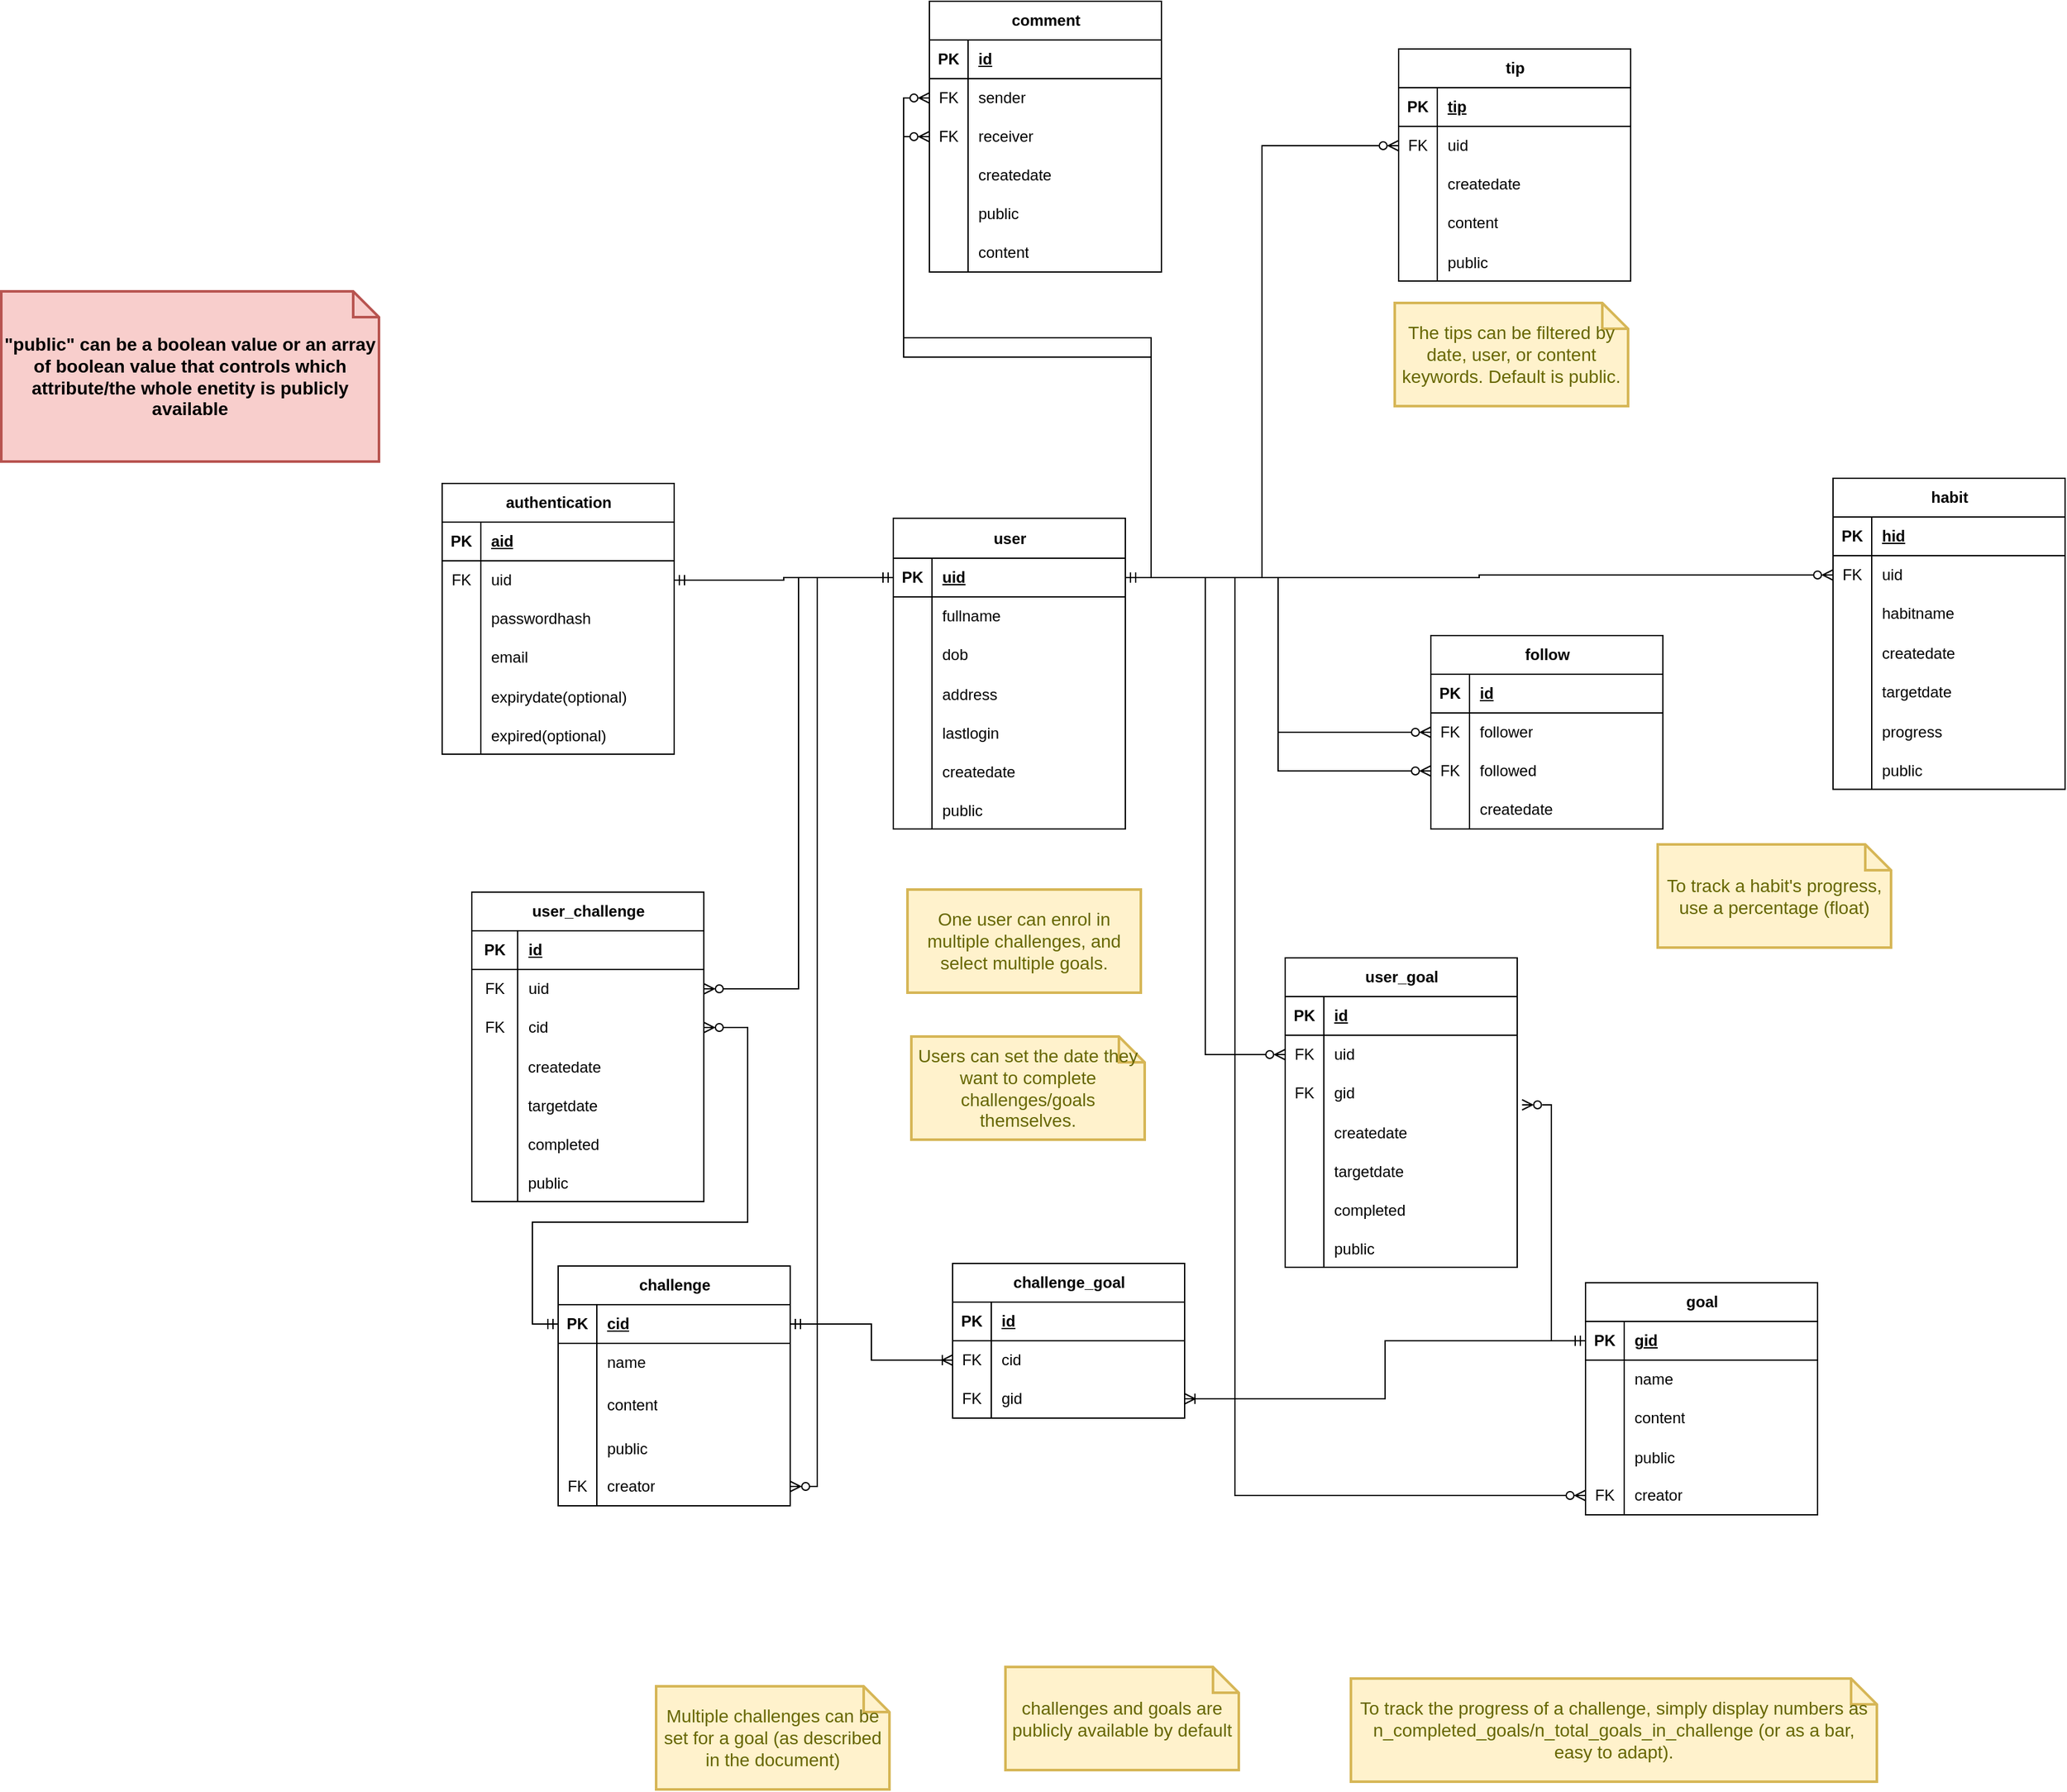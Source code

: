 <mxfile version="24.3.1" type="device">
  <diagram id="R2lEEEUBdFMjLlhIrx00" name="Page-1">
    <mxGraphModel dx="2125" dy="1121" grid="0" gridSize="10" guides="1" tooltips="1" connect="1" arrows="1" fold="1" page="0" pageScale="1" pageWidth="850" pageHeight="1100" math="0" shadow="0" extFonts="Permanent Marker^https://fonts.googleapis.com/css?family=Permanent+Marker">
      <root>
        <mxCell id="0" />
        <mxCell id="1" parent="0" />
        <mxCell id="kDOVHK89Hb4kb9FusjJM-20" value="habit" style="shape=table;startSize=30;container=1;collapsible=1;childLayout=tableLayout;fixedRows=1;rowLines=0;fontStyle=1;align=center;resizeLast=1;html=1;" vertex="1" parent="1">
          <mxGeometry x="782" y="296" width="180" height="241.207" as="geometry" />
        </mxCell>
        <mxCell id="kDOVHK89Hb4kb9FusjJM-21" value="" style="shape=tableRow;horizontal=0;startSize=0;swimlaneHead=0;swimlaneBody=0;fillColor=none;collapsible=0;dropTarget=0;points=[[0,0.5],[1,0.5]];portConstraint=eastwest;top=0;left=0;right=0;bottom=1;" vertex="1" parent="kDOVHK89Hb4kb9FusjJM-20">
          <mxGeometry y="30" width="180" height="30" as="geometry" />
        </mxCell>
        <mxCell id="kDOVHK89Hb4kb9FusjJM-22" value="PK" style="shape=partialRectangle;connectable=0;fillColor=none;top=0;left=0;bottom=0;right=0;fontStyle=1;overflow=hidden;whiteSpace=wrap;html=1;" vertex="1" parent="kDOVHK89Hb4kb9FusjJM-21">
          <mxGeometry width="30" height="30" as="geometry">
            <mxRectangle width="30" height="30" as="alternateBounds" />
          </mxGeometry>
        </mxCell>
        <mxCell id="kDOVHK89Hb4kb9FusjJM-23" value="hid" style="shape=partialRectangle;connectable=0;fillColor=none;top=0;left=0;bottom=0;right=0;align=left;spacingLeft=6;fontStyle=5;overflow=hidden;whiteSpace=wrap;html=1;" vertex="1" parent="kDOVHK89Hb4kb9FusjJM-21">
          <mxGeometry x="30" width="150" height="30" as="geometry">
            <mxRectangle width="150" height="30" as="alternateBounds" />
          </mxGeometry>
        </mxCell>
        <mxCell id="kDOVHK89Hb4kb9FusjJM-33" value="" style="shape=tableRow;horizontal=0;startSize=0;swimlaneHead=0;swimlaneBody=0;fillColor=none;collapsible=0;dropTarget=0;points=[[0,0.5],[1,0.5]];portConstraint=eastwest;top=0;left=0;right=0;bottom=0;" vertex="1" parent="kDOVHK89Hb4kb9FusjJM-20">
          <mxGeometry y="60" width="180" height="30" as="geometry" />
        </mxCell>
        <mxCell id="kDOVHK89Hb4kb9FusjJM-34" value="FK" style="shape=partialRectangle;connectable=0;fillColor=none;top=0;left=0;bottom=0;right=0;fontStyle=0;overflow=hidden;whiteSpace=wrap;html=1;" vertex="1" parent="kDOVHK89Hb4kb9FusjJM-33">
          <mxGeometry width="30" height="30" as="geometry">
            <mxRectangle width="30" height="30" as="alternateBounds" />
          </mxGeometry>
        </mxCell>
        <mxCell id="kDOVHK89Hb4kb9FusjJM-35" value="uid" style="shape=partialRectangle;connectable=0;fillColor=none;top=0;left=0;bottom=0;right=0;align=left;spacingLeft=6;fontStyle=0;overflow=hidden;whiteSpace=wrap;html=1;" vertex="1" parent="kDOVHK89Hb4kb9FusjJM-33">
          <mxGeometry x="30" width="150" height="30" as="geometry">
            <mxRectangle width="150" height="30" as="alternateBounds" />
          </mxGeometry>
        </mxCell>
        <mxCell id="kDOVHK89Hb4kb9FusjJM-24" value="" style="shape=tableRow;horizontal=0;startSize=0;swimlaneHead=0;swimlaneBody=0;fillColor=none;collapsible=0;dropTarget=0;points=[[0,0.5],[1,0.5]];portConstraint=eastwest;top=0;left=0;right=0;bottom=0;" vertex="1" parent="kDOVHK89Hb4kb9FusjJM-20">
          <mxGeometry y="90" width="180" height="30" as="geometry" />
        </mxCell>
        <mxCell id="kDOVHK89Hb4kb9FusjJM-25" value="" style="shape=partialRectangle;connectable=0;fillColor=none;top=0;left=0;bottom=0;right=0;editable=1;overflow=hidden;whiteSpace=wrap;html=1;" vertex="1" parent="kDOVHK89Hb4kb9FusjJM-24">
          <mxGeometry width="30" height="30" as="geometry">
            <mxRectangle width="30" height="30" as="alternateBounds" />
          </mxGeometry>
        </mxCell>
        <mxCell id="kDOVHK89Hb4kb9FusjJM-26" value="habitname" style="shape=partialRectangle;connectable=0;fillColor=none;top=0;left=0;bottom=0;right=0;align=left;spacingLeft=6;overflow=hidden;whiteSpace=wrap;html=1;" vertex="1" parent="kDOVHK89Hb4kb9FusjJM-24">
          <mxGeometry x="30" width="150" height="30" as="geometry">
            <mxRectangle width="150" height="30" as="alternateBounds" />
          </mxGeometry>
        </mxCell>
        <mxCell id="kDOVHK89Hb4kb9FusjJM-27" value="" style="shape=tableRow;horizontal=0;startSize=0;swimlaneHead=0;swimlaneBody=0;fillColor=none;collapsible=0;dropTarget=0;points=[[0,0.5],[1,0.5]];portConstraint=eastwest;top=0;left=0;right=0;bottom=0;" vertex="1" parent="kDOVHK89Hb4kb9FusjJM-20">
          <mxGeometry y="120" width="180" height="31" as="geometry" />
        </mxCell>
        <mxCell id="kDOVHK89Hb4kb9FusjJM-28" value="" style="shape=partialRectangle;connectable=0;fillColor=none;top=0;left=0;bottom=0;right=0;editable=1;overflow=hidden;whiteSpace=wrap;html=1;" vertex="1" parent="kDOVHK89Hb4kb9FusjJM-27">
          <mxGeometry width="30" height="31" as="geometry">
            <mxRectangle width="30" height="31" as="alternateBounds" />
          </mxGeometry>
        </mxCell>
        <mxCell id="kDOVHK89Hb4kb9FusjJM-29" value="createdate" style="shape=partialRectangle;connectable=0;fillColor=none;top=0;left=0;bottom=0;right=0;align=left;spacingLeft=6;overflow=hidden;whiteSpace=wrap;html=1;" vertex="1" parent="kDOVHK89Hb4kb9FusjJM-27">
          <mxGeometry x="30" width="150" height="31" as="geometry">
            <mxRectangle width="150" height="31" as="alternateBounds" />
          </mxGeometry>
        </mxCell>
        <mxCell id="kDOVHK89Hb4kb9FusjJM-30" value="" style="shape=tableRow;horizontal=0;startSize=0;swimlaneHead=0;swimlaneBody=0;fillColor=none;collapsible=0;dropTarget=0;points=[[0,0.5],[1,0.5]];portConstraint=eastwest;top=0;left=0;right=0;bottom=0;" vertex="1" parent="kDOVHK89Hb4kb9FusjJM-20">
          <mxGeometry y="151" width="180" height="30" as="geometry" />
        </mxCell>
        <mxCell id="kDOVHK89Hb4kb9FusjJM-31" value="" style="shape=partialRectangle;connectable=0;fillColor=none;top=0;left=0;bottom=0;right=0;editable=1;overflow=hidden;whiteSpace=wrap;html=1;" vertex="1" parent="kDOVHK89Hb4kb9FusjJM-30">
          <mxGeometry width="30" height="30" as="geometry">
            <mxRectangle width="30" height="30" as="alternateBounds" />
          </mxGeometry>
        </mxCell>
        <mxCell id="kDOVHK89Hb4kb9FusjJM-32" value="targetdate" style="shape=partialRectangle;connectable=0;fillColor=none;top=0;left=0;bottom=0;right=0;align=left;spacingLeft=6;overflow=hidden;whiteSpace=wrap;html=1;" vertex="1" parent="kDOVHK89Hb4kb9FusjJM-30">
          <mxGeometry x="30" width="150" height="30" as="geometry">
            <mxRectangle width="150" height="30" as="alternateBounds" />
          </mxGeometry>
        </mxCell>
        <mxCell id="kDOVHK89Hb4kb9FusjJM-37" value="" style="shape=tableRow;horizontal=0;startSize=0;swimlaneHead=0;swimlaneBody=0;fillColor=none;collapsible=0;dropTarget=0;points=[[0,0.5],[1,0.5]];portConstraint=eastwest;top=0;left=0;right=0;bottom=0;" vertex="1" parent="kDOVHK89Hb4kb9FusjJM-20">
          <mxGeometry y="181" width="180" height="30" as="geometry" />
        </mxCell>
        <mxCell id="kDOVHK89Hb4kb9FusjJM-38" value="" style="shape=partialRectangle;connectable=0;fillColor=none;top=0;left=0;bottom=0;right=0;editable=1;overflow=hidden;" vertex="1" parent="kDOVHK89Hb4kb9FusjJM-37">
          <mxGeometry width="30" height="30" as="geometry">
            <mxRectangle width="30" height="30" as="alternateBounds" />
          </mxGeometry>
        </mxCell>
        <mxCell id="kDOVHK89Hb4kb9FusjJM-39" value="progress" style="shape=partialRectangle;connectable=0;fillColor=none;top=0;left=0;bottom=0;right=0;align=left;spacingLeft=6;overflow=hidden;" vertex="1" parent="kDOVHK89Hb4kb9FusjJM-37">
          <mxGeometry x="30" width="150" height="30" as="geometry">
            <mxRectangle width="150" height="30" as="alternateBounds" />
          </mxGeometry>
        </mxCell>
        <mxCell id="kDOVHK89Hb4kb9FusjJM-246" value="" style="shape=tableRow;horizontal=0;startSize=0;swimlaneHead=0;swimlaneBody=0;fillColor=none;collapsible=0;dropTarget=0;points=[[0,0.5],[1,0.5]];portConstraint=eastwest;top=0;left=0;right=0;bottom=0;" vertex="1" parent="kDOVHK89Hb4kb9FusjJM-20">
          <mxGeometry y="211" width="180" height="30" as="geometry" />
        </mxCell>
        <mxCell id="kDOVHK89Hb4kb9FusjJM-247" value="" style="shape=partialRectangle;connectable=0;fillColor=none;top=0;left=0;bottom=0;right=0;editable=1;overflow=hidden;" vertex="1" parent="kDOVHK89Hb4kb9FusjJM-246">
          <mxGeometry width="30" height="30" as="geometry">
            <mxRectangle width="30" height="30" as="alternateBounds" />
          </mxGeometry>
        </mxCell>
        <mxCell id="kDOVHK89Hb4kb9FusjJM-248" value="public" style="shape=partialRectangle;connectable=0;fillColor=none;top=0;left=0;bottom=0;right=0;align=left;spacingLeft=6;overflow=hidden;" vertex="1" parent="kDOVHK89Hb4kb9FusjJM-246">
          <mxGeometry x="30" width="150" height="30" as="geometry">
            <mxRectangle width="150" height="30" as="alternateBounds" />
          </mxGeometry>
        </mxCell>
        <mxCell id="kDOVHK89Hb4kb9FusjJM-36" style="edgeStyle=orthogonalEdgeStyle;rounded=0;orthogonalLoop=1;jettySize=auto;html=1;entryX=0;entryY=0.5;entryDx=0;entryDy=0;startArrow=ERmandOne;startFill=0;endArrow=ERzeroToMany;endFill=0;" edge="1" parent="1" source="kDOVHK89Hb4kb9FusjJM-2" target="kDOVHK89Hb4kb9FusjJM-33">
          <mxGeometry relative="1" as="geometry" />
        </mxCell>
        <mxCell id="kDOVHK89Hb4kb9FusjJM-40" value="To track a habit&#39;s progress, use a percentage (float)" style="shape=note;strokeWidth=2;fontSize=14;size=20;whiteSpace=wrap;html=1;fillColor=#fff2cc;strokeColor=#d6b656;fontColor=#666600;" vertex="1" parent="1">
          <mxGeometry x="646" y="580" width="181" height="80" as="geometry" />
        </mxCell>
        <mxCell id="kDOVHK89Hb4kb9FusjJM-41" value="tip" style="shape=table;startSize=30;container=1;collapsible=1;childLayout=tableLayout;fixedRows=1;rowLines=0;fontStyle=1;align=center;resizeLast=1;html=1;" vertex="1" parent="1">
          <mxGeometry x="445" y="-37" width="180" height="180" as="geometry" />
        </mxCell>
        <mxCell id="kDOVHK89Hb4kb9FusjJM-42" value="" style="shape=tableRow;horizontal=0;startSize=0;swimlaneHead=0;swimlaneBody=0;fillColor=none;collapsible=0;dropTarget=0;points=[[0,0.5],[1,0.5]];portConstraint=eastwest;top=0;left=0;right=0;bottom=1;" vertex="1" parent="kDOVHK89Hb4kb9FusjJM-41">
          <mxGeometry y="30" width="180" height="30" as="geometry" />
        </mxCell>
        <mxCell id="kDOVHK89Hb4kb9FusjJM-43" value="PK" style="shape=partialRectangle;connectable=0;fillColor=none;top=0;left=0;bottom=0;right=0;fontStyle=1;overflow=hidden;whiteSpace=wrap;html=1;" vertex="1" parent="kDOVHK89Hb4kb9FusjJM-42">
          <mxGeometry width="30" height="30" as="geometry">
            <mxRectangle width="30" height="30" as="alternateBounds" />
          </mxGeometry>
        </mxCell>
        <mxCell id="kDOVHK89Hb4kb9FusjJM-44" value="tip" style="shape=partialRectangle;connectable=0;fillColor=none;top=0;left=0;bottom=0;right=0;align=left;spacingLeft=6;fontStyle=5;overflow=hidden;whiteSpace=wrap;html=1;" vertex="1" parent="kDOVHK89Hb4kb9FusjJM-42">
          <mxGeometry x="30" width="150" height="30" as="geometry">
            <mxRectangle width="150" height="30" as="alternateBounds" />
          </mxGeometry>
        </mxCell>
        <mxCell id="kDOVHK89Hb4kb9FusjJM-54" value="" style="shape=tableRow;horizontal=0;startSize=0;swimlaneHead=0;swimlaneBody=0;fillColor=none;collapsible=0;dropTarget=0;points=[[0,0.5],[1,0.5]];portConstraint=eastwest;top=0;left=0;right=0;bottom=0;" vertex="1" parent="kDOVHK89Hb4kb9FusjJM-41">
          <mxGeometry y="60" width="180" height="30" as="geometry" />
        </mxCell>
        <mxCell id="kDOVHK89Hb4kb9FusjJM-55" value="FK" style="shape=partialRectangle;connectable=0;fillColor=none;top=0;left=0;bottom=0;right=0;fontStyle=0;overflow=hidden;whiteSpace=wrap;html=1;" vertex="1" parent="kDOVHK89Hb4kb9FusjJM-54">
          <mxGeometry width="30" height="30" as="geometry">
            <mxRectangle width="30" height="30" as="alternateBounds" />
          </mxGeometry>
        </mxCell>
        <mxCell id="kDOVHK89Hb4kb9FusjJM-56" value="uid" style="shape=partialRectangle;connectable=0;fillColor=none;top=0;left=0;bottom=0;right=0;align=left;spacingLeft=6;fontStyle=0;overflow=hidden;whiteSpace=wrap;html=1;" vertex="1" parent="kDOVHK89Hb4kb9FusjJM-54">
          <mxGeometry x="30" width="150" height="30" as="geometry">
            <mxRectangle width="150" height="30" as="alternateBounds" />
          </mxGeometry>
        </mxCell>
        <mxCell id="kDOVHK89Hb4kb9FusjJM-45" value="" style="shape=tableRow;horizontal=0;startSize=0;swimlaneHead=0;swimlaneBody=0;fillColor=none;collapsible=0;dropTarget=0;points=[[0,0.5],[1,0.5]];portConstraint=eastwest;top=0;left=0;right=0;bottom=0;" vertex="1" parent="kDOVHK89Hb4kb9FusjJM-41">
          <mxGeometry y="90" width="180" height="30" as="geometry" />
        </mxCell>
        <mxCell id="kDOVHK89Hb4kb9FusjJM-46" value="" style="shape=partialRectangle;connectable=0;fillColor=none;top=0;left=0;bottom=0;right=0;editable=1;overflow=hidden;whiteSpace=wrap;html=1;" vertex="1" parent="kDOVHK89Hb4kb9FusjJM-45">
          <mxGeometry width="30" height="30" as="geometry">
            <mxRectangle width="30" height="30" as="alternateBounds" />
          </mxGeometry>
        </mxCell>
        <mxCell id="kDOVHK89Hb4kb9FusjJM-47" value="createdate" style="shape=partialRectangle;connectable=0;fillColor=none;top=0;left=0;bottom=0;right=0;align=left;spacingLeft=6;overflow=hidden;whiteSpace=wrap;html=1;" vertex="1" parent="kDOVHK89Hb4kb9FusjJM-45">
          <mxGeometry x="30" width="150" height="30" as="geometry">
            <mxRectangle width="150" height="30" as="alternateBounds" />
          </mxGeometry>
        </mxCell>
        <mxCell id="kDOVHK89Hb4kb9FusjJM-48" value="" style="shape=tableRow;horizontal=0;startSize=0;swimlaneHead=0;swimlaneBody=0;fillColor=none;collapsible=0;dropTarget=0;points=[[0,0.5],[1,0.5]];portConstraint=eastwest;top=0;left=0;right=0;bottom=0;" vertex="1" parent="kDOVHK89Hb4kb9FusjJM-41">
          <mxGeometry y="120" width="180" height="30" as="geometry" />
        </mxCell>
        <mxCell id="kDOVHK89Hb4kb9FusjJM-49" value="" style="shape=partialRectangle;connectable=0;fillColor=none;top=0;left=0;bottom=0;right=0;editable=1;overflow=hidden;whiteSpace=wrap;html=1;" vertex="1" parent="kDOVHK89Hb4kb9FusjJM-48">
          <mxGeometry width="30" height="30" as="geometry">
            <mxRectangle width="30" height="30" as="alternateBounds" />
          </mxGeometry>
        </mxCell>
        <mxCell id="kDOVHK89Hb4kb9FusjJM-50" value="content" style="shape=partialRectangle;connectable=0;fillColor=none;top=0;left=0;bottom=0;right=0;align=left;spacingLeft=6;overflow=hidden;whiteSpace=wrap;html=1;" vertex="1" parent="kDOVHK89Hb4kb9FusjJM-48">
          <mxGeometry x="30" width="150" height="30" as="geometry">
            <mxRectangle width="150" height="30" as="alternateBounds" />
          </mxGeometry>
        </mxCell>
        <mxCell id="kDOVHK89Hb4kb9FusjJM-257" value="" style="shape=tableRow;horizontal=0;startSize=0;swimlaneHead=0;swimlaneBody=0;fillColor=none;collapsible=0;dropTarget=0;points=[[0,0.5],[1,0.5]];portConstraint=eastwest;top=0;left=0;right=0;bottom=0;" vertex="1" parent="kDOVHK89Hb4kb9FusjJM-41">
          <mxGeometry y="150" width="180" height="30" as="geometry" />
        </mxCell>
        <mxCell id="kDOVHK89Hb4kb9FusjJM-258" value="" style="shape=partialRectangle;connectable=0;fillColor=none;top=0;left=0;bottom=0;right=0;editable=1;overflow=hidden;" vertex="1" parent="kDOVHK89Hb4kb9FusjJM-257">
          <mxGeometry width="30" height="30" as="geometry">
            <mxRectangle width="30" height="30" as="alternateBounds" />
          </mxGeometry>
        </mxCell>
        <mxCell id="kDOVHK89Hb4kb9FusjJM-259" value="public" style="shape=partialRectangle;connectable=0;fillColor=none;top=0;left=0;bottom=0;right=0;align=left;spacingLeft=6;overflow=hidden;" vertex="1" parent="kDOVHK89Hb4kb9FusjJM-257">
          <mxGeometry x="30" width="150" height="30" as="geometry">
            <mxRectangle width="150" height="30" as="alternateBounds" />
          </mxGeometry>
        </mxCell>
        <mxCell id="kDOVHK89Hb4kb9FusjJM-57" style="edgeStyle=orthogonalEdgeStyle;rounded=0;orthogonalLoop=1;jettySize=auto;html=1;endArrow=ERzeroToMany;endFill=0;startArrow=ERmandOne;startFill=0;" edge="1" parent="1" source="kDOVHK89Hb4kb9FusjJM-2" target="kDOVHK89Hb4kb9FusjJM-54">
          <mxGeometry relative="1" as="geometry" />
        </mxCell>
        <mxCell id="kDOVHK89Hb4kb9FusjJM-58" value="The tips can be filtered by date, user, or content keywords. Default is public." style="shape=note;strokeWidth=2;fontSize=14;size=20;whiteSpace=wrap;html=1;fillColor=#fff2cc;strokeColor=#d6b656;fontColor=#666600;" vertex="1" parent="1">
          <mxGeometry x="442" y="160" width="181" height="80" as="geometry" />
        </mxCell>
        <mxCell id="kDOVHK89Hb4kb9FusjJM-59" value="authentication" style="shape=table;startSize=30;container=1;collapsible=1;childLayout=tableLayout;fixedRows=1;rowLines=0;fontStyle=1;align=center;resizeLast=1;html=1;" vertex="1" parent="1">
          <mxGeometry x="-297" y="300" width="180" height="210" as="geometry" />
        </mxCell>
        <mxCell id="kDOVHK89Hb4kb9FusjJM-60" value="" style="shape=tableRow;horizontal=0;startSize=0;swimlaneHead=0;swimlaneBody=0;fillColor=none;collapsible=0;dropTarget=0;points=[[0,0.5],[1,0.5]];portConstraint=eastwest;top=0;left=0;right=0;bottom=1;" vertex="1" parent="kDOVHK89Hb4kb9FusjJM-59">
          <mxGeometry y="30" width="180" height="30" as="geometry" />
        </mxCell>
        <mxCell id="kDOVHK89Hb4kb9FusjJM-61" value="PK" style="shape=partialRectangle;connectable=0;fillColor=none;top=0;left=0;bottom=0;right=0;fontStyle=1;overflow=hidden;whiteSpace=wrap;html=1;" vertex="1" parent="kDOVHK89Hb4kb9FusjJM-60">
          <mxGeometry width="30" height="30" as="geometry">
            <mxRectangle width="30" height="30" as="alternateBounds" />
          </mxGeometry>
        </mxCell>
        <mxCell id="kDOVHK89Hb4kb9FusjJM-62" value="aid" style="shape=partialRectangle;connectable=0;fillColor=none;top=0;left=0;bottom=0;right=0;align=left;spacingLeft=6;fontStyle=5;overflow=hidden;whiteSpace=wrap;html=1;" vertex="1" parent="kDOVHK89Hb4kb9FusjJM-60">
          <mxGeometry x="30" width="150" height="30" as="geometry">
            <mxRectangle width="150" height="30" as="alternateBounds" />
          </mxGeometry>
        </mxCell>
        <mxCell id="kDOVHK89Hb4kb9FusjJM-73" value="" style="shape=tableRow;horizontal=0;startSize=0;swimlaneHead=0;swimlaneBody=0;fillColor=none;collapsible=0;dropTarget=0;points=[[0,0.5],[1,0.5]];portConstraint=eastwest;top=0;left=0;right=0;bottom=0;" vertex="1" parent="kDOVHK89Hb4kb9FusjJM-59">
          <mxGeometry y="60" width="180" height="30" as="geometry" />
        </mxCell>
        <mxCell id="kDOVHK89Hb4kb9FusjJM-74" value="FK" style="shape=partialRectangle;connectable=0;fillColor=none;top=0;left=0;bottom=0;right=0;fontStyle=0;overflow=hidden;whiteSpace=wrap;html=1;" vertex="1" parent="kDOVHK89Hb4kb9FusjJM-73">
          <mxGeometry width="30" height="30" as="geometry">
            <mxRectangle width="30" height="30" as="alternateBounds" />
          </mxGeometry>
        </mxCell>
        <mxCell id="kDOVHK89Hb4kb9FusjJM-75" value="uid" style="shape=partialRectangle;connectable=0;fillColor=none;top=0;left=0;bottom=0;right=0;align=left;spacingLeft=6;fontStyle=0;overflow=hidden;whiteSpace=wrap;html=1;" vertex="1" parent="kDOVHK89Hb4kb9FusjJM-73">
          <mxGeometry x="30" width="150" height="30" as="geometry">
            <mxRectangle width="150" height="30" as="alternateBounds" />
          </mxGeometry>
        </mxCell>
        <mxCell id="kDOVHK89Hb4kb9FusjJM-63" value="" style="shape=tableRow;horizontal=0;startSize=0;swimlaneHead=0;swimlaneBody=0;fillColor=none;collapsible=0;dropTarget=0;points=[[0,0.5],[1,0.5]];portConstraint=eastwest;top=0;left=0;right=0;bottom=0;" vertex="1" parent="kDOVHK89Hb4kb9FusjJM-59">
          <mxGeometry y="90" width="180" height="30" as="geometry" />
        </mxCell>
        <mxCell id="kDOVHK89Hb4kb9FusjJM-64" value="" style="shape=partialRectangle;connectable=0;fillColor=none;top=0;left=0;bottom=0;right=0;editable=1;overflow=hidden;whiteSpace=wrap;html=1;" vertex="1" parent="kDOVHK89Hb4kb9FusjJM-63">
          <mxGeometry width="30" height="30" as="geometry">
            <mxRectangle width="30" height="30" as="alternateBounds" />
          </mxGeometry>
        </mxCell>
        <mxCell id="kDOVHK89Hb4kb9FusjJM-65" value="passwordhash" style="shape=partialRectangle;connectable=0;fillColor=none;top=0;left=0;bottom=0;right=0;align=left;spacingLeft=6;overflow=hidden;whiteSpace=wrap;html=1;" vertex="1" parent="kDOVHK89Hb4kb9FusjJM-63">
          <mxGeometry x="30" width="150" height="30" as="geometry">
            <mxRectangle width="150" height="30" as="alternateBounds" />
          </mxGeometry>
        </mxCell>
        <mxCell id="kDOVHK89Hb4kb9FusjJM-66" value="" style="shape=tableRow;horizontal=0;startSize=0;swimlaneHead=0;swimlaneBody=0;fillColor=none;collapsible=0;dropTarget=0;points=[[0,0.5],[1,0.5]];portConstraint=eastwest;top=0;left=0;right=0;bottom=0;" vertex="1" parent="kDOVHK89Hb4kb9FusjJM-59">
          <mxGeometry y="120" width="180" height="30" as="geometry" />
        </mxCell>
        <mxCell id="kDOVHK89Hb4kb9FusjJM-67" value="" style="shape=partialRectangle;connectable=0;fillColor=none;top=0;left=0;bottom=0;right=0;editable=1;overflow=hidden;whiteSpace=wrap;html=1;" vertex="1" parent="kDOVHK89Hb4kb9FusjJM-66">
          <mxGeometry width="30" height="30" as="geometry">
            <mxRectangle width="30" height="30" as="alternateBounds" />
          </mxGeometry>
        </mxCell>
        <mxCell id="kDOVHK89Hb4kb9FusjJM-68" value="email" style="shape=partialRectangle;connectable=0;fillColor=none;top=0;left=0;bottom=0;right=0;align=left;spacingLeft=6;overflow=hidden;whiteSpace=wrap;html=1;" vertex="1" parent="kDOVHK89Hb4kb9FusjJM-66">
          <mxGeometry x="30" width="150" height="30" as="geometry">
            <mxRectangle width="150" height="30" as="alternateBounds" />
          </mxGeometry>
        </mxCell>
        <mxCell id="kDOVHK89Hb4kb9FusjJM-89" value="" style="shape=tableRow;horizontal=0;startSize=0;swimlaneHead=0;swimlaneBody=0;fillColor=none;collapsible=0;dropTarget=0;points=[[0,0.5],[1,0.5]];portConstraint=eastwest;top=0;left=0;right=0;bottom=0;" vertex="1" parent="kDOVHK89Hb4kb9FusjJM-59">
          <mxGeometry y="150" width="180" height="30" as="geometry" />
        </mxCell>
        <mxCell id="kDOVHK89Hb4kb9FusjJM-90" value="" style="shape=partialRectangle;connectable=0;fillColor=none;top=0;left=0;bottom=0;right=0;editable=1;overflow=hidden;" vertex="1" parent="kDOVHK89Hb4kb9FusjJM-89">
          <mxGeometry width="30" height="30" as="geometry">
            <mxRectangle width="30" height="30" as="alternateBounds" />
          </mxGeometry>
        </mxCell>
        <mxCell id="kDOVHK89Hb4kb9FusjJM-91" value="expirydate(optional)" style="shape=partialRectangle;connectable=0;fillColor=none;top=0;left=0;bottom=0;right=0;align=left;spacingLeft=6;overflow=hidden;" vertex="1" parent="kDOVHK89Hb4kb9FusjJM-89">
          <mxGeometry x="30" width="150" height="30" as="geometry">
            <mxRectangle width="150" height="30" as="alternateBounds" />
          </mxGeometry>
        </mxCell>
        <mxCell id="kDOVHK89Hb4kb9FusjJM-92" value="" style="shape=tableRow;horizontal=0;startSize=0;swimlaneHead=0;swimlaneBody=0;fillColor=none;collapsible=0;dropTarget=0;points=[[0,0.5],[1,0.5]];portConstraint=eastwest;top=0;left=0;right=0;bottom=0;" vertex="1" parent="kDOVHK89Hb4kb9FusjJM-59">
          <mxGeometry y="180" width="180" height="30" as="geometry" />
        </mxCell>
        <mxCell id="kDOVHK89Hb4kb9FusjJM-93" value="" style="shape=partialRectangle;connectable=0;fillColor=none;top=0;left=0;bottom=0;right=0;editable=1;overflow=hidden;" vertex="1" parent="kDOVHK89Hb4kb9FusjJM-92">
          <mxGeometry width="30" height="30" as="geometry">
            <mxRectangle width="30" height="30" as="alternateBounds" />
          </mxGeometry>
        </mxCell>
        <mxCell id="kDOVHK89Hb4kb9FusjJM-94" value="expired(optional)" style="shape=partialRectangle;connectable=0;fillColor=none;top=0;left=0;bottom=0;right=0;align=left;spacingLeft=6;overflow=hidden;" vertex="1" parent="kDOVHK89Hb4kb9FusjJM-92">
          <mxGeometry x="30" width="150" height="30" as="geometry">
            <mxRectangle width="150" height="30" as="alternateBounds" />
          </mxGeometry>
        </mxCell>
        <mxCell id="kDOVHK89Hb4kb9FusjJM-78" style="edgeStyle=orthogonalEdgeStyle;rounded=0;orthogonalLoop=1;jettySize=auto;html=1;entryX=1;entryY=0.5;entryDx=0;entryDy=0;startArrow=ERmandOne;startFill=0;endArrow=ERmandOne;endFill=0;" edge="1" parent="1" source="kDOVHK89Hb4kb9FusjJM-2" target="kDOVHK89Hb4kb9FusjJM-73">
          <mxGeometry relative="1" as="geometry" />
        </mxCell>
        <mxCell id="kDOVHK89Hb4kb9FusjJM-1" value="user" style="shape=table;startSize=31;container=1;collapsible=1;childLayout=tableLayout;fixedRows=1;rowLines=0;fontStyle=1;align=center;resizeLast=1;html=1;" vertex="1" parent="1">
          <mxGeometry x="53" y="327" width="180" height="241" as="geometry">
            <mxRectangle x="288" y="320" width="60" height="31" as="alternateBounds" />
          </mxGeometry>
        </mxCell>
        <mxCell id="kDOVHK89Hb4kb9FusjJM-2" value="" style="shape=tableRow;horizontal=0;startSize=0;swimlaneHead=0;swimlaneBody=0;fillColor=none;collapsible=0;dropTarget=0;points=[[0,0.5],[1,0.5]];portConstraint=eastwest;top=0;left=0;right=0;bottom=1;" vertex="1" parent="kDOVHK89Hb4kb9FusjJM-1">
          <mxGeometry y="31" width="180" height="30" as="geometry" />
        </mxCell>
        <mxCell id="kDOVHK89Hb4kb9FusjJM-3" value="PK" style="shape=partialRectangle;connectable=0;fillColor=none;top=0;left=0;bottom=0;right=0;fontStyle=1;overflow=hidden;whiteSpace=wrap;html=1;" vertex="1" parent="kDOVHK89Hb4kb9FusjJM-2">
          <mxGeometry width="30" height="30" as="geometry">
            <mxRectangle width="30" height="30" as="alternateBounds" />
          </mxGeometry>
        </mxCell>
        <mxCell id="kDOVHK89Hb4kb9FusjJM-4" value="uid" style="shape=partialRectangle;connectable=0;fillColor=none;top=0;left=0;bottom=0;right=0;align=left;spacingLeft=6;fontStyle=5;overflow=hidden;whiteSpace=wrap;html=1;" vertex="1" parent="kDOVHK89Hb4kb9FusjJM-2">
          <mxGeometry x="30" width="150" height="30" as="geometry">
            <mxRectangle width="150" height="30" as="alternateBounds" />
          </mxGeometry>
        </mxCell>
        <mxCell id="kDOVHK89Hb4kb9FusjJM-5" value="" style="shape=tableRow;horizontal=0;startSize=0;swimlaneHead=0;swimlaneBody=0;fillColor=none;collapsible=0;dropTarget=0;points=[[0,0.5],[1,0.5]];portConstraint=eastwest;top=0;left=0;right=0;bottom=0;" vertex="1" parent="kDOVHK89Hb4kb9FusjJM-1">
          <mxGeometry y="61" width="180" height="30" as="geometry" />
        </mxCell>
        <mxCell id="kDOVHK89Hb4kb9FusjJM-6" value="" style="shape=partialRectangle;connectable=0;fillColor=none;top=0;left=0;bottom=0;right=0;editable=1;overflow=hidden;whiteSpace=wrap;html=1;" vertex="1" parent="kDOVHK89Hb4kb9FusjJM-5">
          <mxGeometry width="30" height="30" as="geometry">
            <mxRectangle width="30" height="30" as="alternateBounds" />
          </mxGeometry>
        </mxCell>
        <mxCell id="kDOVHK89Hb4kb9FusjJM-7" value="fullname" style="shape=partialRectangle;connectable=0;fillColor=none;top=0;left=0;bottom=0;right=0;align=left;spacingLeft=6;overflow=hidden;whiteSpace=wrap;html=1;" vertex="1" parent="kDOVHK89Hb4kb9FusjJM-5">
          <mxGeometry x="30" width="150" height="30" as="geometry">
            <mxRectangle width="150" height="30" as="alternateBounds" />
          </mxGeometry>
        </mxCell>
        <mxCell id="kDOVHK89Hb4kb9FusjJM-8" value="" style="shape=tableRow;horizontal=0;startSize=0;swimlaneHead=0;swimlaneBody=0;fillColor=none;collapsible=0;dropTarget=0;points=[[0,0.5],[1,0.5]];portConstraint=eastwest;top=0;left=0;right=0;bottom=0;" vertex="1" parent="kDOVHK89Hb4kb9FusjJM-1">
          <mxGeometry y="91" width="180" height="30" as="geometry" />
        </mxCell>
        <mxCell id="kDOVHK89Hb4kb9FusjJM-9" value="" style="shape=partialRectangle;connectable=0;fillColor=none;top=0;left=0;bottom=0;right=0;editable=1;overflow=hidden;whiteSpace=wrap;html=1;" vertex="1" parent="kDOVHK89Hb4kb9FusjJM-8">
          <mxGeometry width="30" height="30" as="geometry">
            <mxRectangle width="30" height="30" as="alternateBounds" />
          </mxGeometry>
        </mxCell>
        <mxCell id="kDOVHK89Hb4kb9FusjJM-10" value="dob" style="shape=partialRectangle;connectable=0;fillColor=none;top=0;left=0;bottom=0;right=0;align=left;spacingLeft=6;overflow=hidden;whiteSpace=wrap;html=1;" vertex="1" parent="kDOVHK89Hb4kb9FusjJM-8">
          <mxGeometry x="30" width="150" height="30" as="geometry">
            <mxRectangle width="150" height="30" as="alternateBounds" />
          </mxGeometry>
        </mxCell>
        <mxCell id="kDOVHK89Hb4kb9FusjJM-17" value="" style="shape=tableRow;horizontal=0;startSize=0;swimlaneHead=0;swimlaneBody=0;fillColor=none;collapsible=0;dropTarget=0;points=[[0,0.5],[1,0.5]];portConstraint=eastwest;top=0;left=0;right=0;bottom=0;" vertex="1" parent="kDOVHK89Hb4kb9FusjJM-1">
          <mxGeometry y="121" width="180" height="30" as="geometry" />
        </mxCell>
        <mxCell id="kDOVHK89Hb4kb9FusjJM-18" value="" style="shape=partialRectangle;connectable=0;fillColor=none;top=0;left=0;bottom=0;right=0;editable=1;overflow=hidden;" vertex="1" parent="kDOVHK89Hb4kb9FusjJM-17">
          <mxGeometry width="30" height="30" as="geometry">
            <mxRectangle width="30" height="30" as="alternateBounds" />
          </mxGeometry>
        </mxCell>
        <mxCell id="kDOVHK89Hb4kb9FusjJM-19" value="address" style="shape=partialRectangle;connectable=1;fillColor=none;top=0;left=0;bottom=0;right=0;align=left;spacingLeft=6;overflow=hidden;movable=1;resizable=1;rotatable=1;deletable=1;editable=1;locked=0;" vertex="1" parent="kDOVHK89Hb4kb9FusjJM-17">
          <mxGeometry x="30" width="150" height="30" as="geometry">
            <mxRectangle width="150" height="30" as="alternateBounds" />
          </mxGeometry>
        </mxCell>
        <mxCell id="kDOVHK89Hb4kb9FusjJM-83" value="" style="shape=tableRow;horizontal=0;startSize=0;swimlaneHead=0;swimlaneBody=0;fillColor=none;collapsible=0;dropTarget=0;points=[[0,0.5],[1,0.5]];portConstraint=eastwest;top=0;left=0;right=0;bottom=0;" vertex="1" parent="kDOVHK89Hb4kb9FusjJM-1">
          <mxGeometry y="151" width="180" height="30" as="geometry" />
        </mxCell>
        <mxCell id="kDOVHK89Hb4kb9FusjJM-84" value="" style="shape=partialRectangle;connectable=0;fillColor=none;top=0;left=0;bottom=0;right=0;editable=1;overflow=hidden;" vertex="1" parent="kDOVHK89Hb4kb9FusjJM-83">
          <mxGeometry width="30" height="30" as="geometry">
            <mxRectangle width="30" height="30" as="alternateBounds" />
          </mxGeometry>
        </mxCell>
        <mxCell id="kDOVHK89Hb4kb9FusjJM-85" value="lastlogin" style="shape=partialRectangle;connectable=0;fillColor=none;top=0;left=0;bottom=0;right=0;align=left;spacingLeft=6;overflow=hidden;" vertex="1" parent="kDOVHK89Hb4kb9FusjJM-83">
          <mxGeometry x="30" width="150" height="30" as="geometry">
            <mxRectangle width="150" height="30" as="alternateBounds" />
          </mxGeometry>
        </mxCell>
        <mxCell id="kDOVHK89Hb4kb9FusjJM-86" value="" style="shape=tableRow;horizontal=0;startSize=0;swimlaneHead=0;swimlaneBody=0;fillColor=none;collapsible=0;dropTarget=0;points=[[0,0.5],[1,0.5]];portConstraint=eastwest;top=0;left=0;right=0;bottom=0;" vertex="1" parent="kDOVHK89Hb4kb9FusjJM-1">
          <mxGeometry y="181" width="180" height="30" as="geometry" />
        </mxCell>
        <mxCell id="kDOVHK89Hb4kb9FusjJM-87" value="" style="shape=partialRectangle;connectable=0;fillColor=none;top=0;left=0;bottom=0;right=0;editable=1;overflow=hidden;" vertex="1" parent="kDOVHK89Hb4kb9FusjJM-86">
          <mxGeometry width="30" height="30" as="geometry">
            <mxRectangle width="30" height="30" as="alternateBounds" />
          </mxGeometry>
        </mxCell>
        <mxCell id="kDOVHK89Hb4kb9FusjJM-88" value="createdate" style="shape=partialRectangle;connectable=0;fillColor=none;top=0;left=0;bottom=0;right=0;align=left;spacingLeft=6;overflow=hidden;" vertex="1" parent="kDOVHK89Hb4kb9FusjJM-86">
          <mxGeometry x="30" width="150" height="30" as="geometry">
            <mxRectangle width="150" height="30" as="alternateBounds" />
          </mxGeometry>
        </mxCell>
        <mxCell id="kDOVHK89Hb4kb9FusjJM-253" value="" style="shape=tableRow;horizontal=0;startSize=0;swimlaneHead=0;swimlaneBody=0;fillColor=none;collapsible=0;dropTarget=0;points=[[0,0.5],[1,0.5]];portConstraint=eastwest;top=0;left=0;right=0;bottom=0;" vertex="1" parent="kDOVHK89Hb4kb9FusjJM-1">
          <mxGeometry y="211" width="180" height="30" as="geometry" />
        </mxCell>
        <mxCell id="kDOVHK89Hb4kb9FusjJM-254" value="" style="shape=partialRectangle;connectable=0;fillColor=none;top=0;left=0;bottom=0;right=0;editable=1;overflow=hidden;" vertex="1" parent="kDOVHK89Hb4kb9FusjJM-253">
          <mxGeometry width="30" height="30" as="geometry">
            <mxRectangle width="30" height="30" as="alternateBounds" />
          </mxGeometry>
        </mxCell>
        <mxCell id="kDOVHK89Hb4kb9FusjJM-255" value="public" style="shape=partialRectangle;connectable=0;fillColor=none;top=0;left=0;bottom=0;right=0;align=left;spacingLeft=6;overflow=hidden;" vertex="1" parent="kDOVHK89Hb4kb9FusjJM-253">
          <mxGeometry x="30" width="150" height="30" as="geometry">
            <mxRectangle width="150" height="30" as="alternateBounds" />
          </mxGeometry>
        </mxCell>
        <mxCell id="kDOVHK89Hb4kb9FusjJM-95" value="challenge" style="shape=table;startSize=30;container=1;collapsible=1;childLayout=tableLayout;fixedRows=1;rowLines=0;fontStyle=1;align=center;resizeLast=1;html=1;" vertex="1" parent="1">
          <mxGeometry x="-207" y="907" width="180" height="186" as="geometry" />
        </mxCell>
        <mxCell id="kDOVHK89Hb4kb9FusjJM-96" value="" style="shape=tableRow;horizontal=0;startSize=0;swimlaneHead=0;swimlaneBody=0;fillColor=none;collapsible=0;dropTarget=0;points=[[0,0.5],[1,0.5]];portConstraint=eastwest;top=0;left=0;right=0;bottom=1;" vertex="1" parent="kDOVHK89Hb4kb9FusjJM-95">
          <mxGeometry y="30" width="180" height="30" as="geometry" />
        </mxCell>
        <mxCell id="kDOVHK89Hb4kb9FusjJM-97" value="PK" style="shape=partialRectangle;connectable=0;fillColor=none;top=0;left=0;bottom=0;right=0;fontStyle=1;overflow=hidden;whiteSpace=wrap;html=1;" vertex="1" parent="kDOVHK89Hb4kb9FusjJM-96">
          <mxGeometry width="30" height="30" as="geometry">
            <mxRectangle width="30" height="30" as="alternateBounds" />
          </mxGeometry>
        </mxCell>
        <mxCell id="kDOVHK89Hb4kb9FusjJM-98" value="cid" style="shape=partialRectangle;connectable=0;fillColor=none;top=0;left=0;bottom=0;right=0;align=left;spacingLeft=6;fontStyle=5;overflow=hidden;whiteSpace=wrap;html=1;" vertex="1" parent="kDOVHK89Hb4kb9FusjJM-96">
          <mxGeometry x="30" width="150" height="30" as="geometry">
            <mxRectangle width="150" height="30" as="alternateBounds" />
          </mxGeometry>
        </mxCell>
        <mxCell id="kDOVHK89Hb4kb9FusjJM-99" value="" style="shape=tableRow;horizontal=0;startSize=0;swimlaneHead=0;swimlaneBody=0;fillColor=none;collapsible=0;dropTarget=0;points=[[0,0.5],[1,0.5]];portConstraint=eastwest;top=0;left=0;right=0;bottom=0;" vertex="1" parent="kDOVHK89Hb4kb9FusjJM-95">
          <mxGeometry y="60" width="180" height="30" as="geometry" />
        </mxCell>
        <mxCell id="kDOVHK89Hb4kb9FusjJM-100" value="" style="shape=partialRectangle;connectable=0;fillColor=none;top=0;left=0;bottom=0;right=0;editable=1;overflow=hidden;whiteSpace=wrap;html=1;" vertex="1" parent="kDOVHK89Hb4kb9FusjJM-99">
          <mxGeometry width="30" height="30" as="geometry">
            <mxRectangle width="30" height="30" as="alternateBounds" />
          </mxGeometry>
        </mxCell>
        <mxCell id="kDOVHK89Hb4kb9FusjJM-101" value="name" style="shape=partialRectangle;connectable=0;fillColor=none;top=0;left=0;bottom=0;right=0;align=left;spacingLeft=6;overflow=hidden;whiteSpace=wrap;html=1;" vertex="1" parent="kDOVHK89Hb4kb9FusjJM-99">
          <mxGeometry x="30" width="150" height="30" as="geometry">
            <mxRectangle width="150" height="30" as="alternateBounds" />
          </mxGeometry>
        </mxCell>
        <mxCell id="kDOVHK89Hb4kb9FusjJM-102" value="" style="shape=tableRow;horizontal=0;startSize=0;swimlaneHead=0;swimlaneBody=0;fillColor=none;collapsible=0;dropTarget=0;points=[[0,0.5],[1,0.5]];portConstraint=eastwest;top=0;left=0;right=0;bottom=0;" vertex="1" parent="kDOVHK89Hb4kb9FusjJM-95">
          <mxGeometry y="90" width="180" height="36" as="geometry" />
        </mxCell>
        <mxCell id="kDOVHK89Hb4kb9FusjJM-103" value="" style="shape=partialRectangle;connectable=0;fillColor=none;top=0;left=0;bottom=0;right=0;editable=1;overflow=hidden;whiteSpace=wrap;html=1;" vertex="1" parent="kDOVHK89Hb4kb9FusjJM-102">
          <mxGeometry width="30" height="36" as="geometry">
            <mxRectangle width="30" height="36" as="alternateBounds" />
          </mxGeometry>
        </mxCell>
        <mxCell id="kDOVHK89Hb4kb9FusjJM-104" value="content" style="shape=partialRectangle;connectable=0;fillColor=none;top=0;left=0;bottom=0;right=0;align=left;spacingLeft=6;overflow=hidden;whiteSpace=wrap;html=1;" vertex="1" parent="kDOVHK89Hb4kb9FusjJM-102">
          <mxGeometry x="30" width="150" height="36" as="geometry">
            <mxRectangle width="150" height="36" as="alternateBounds" />
          </mxGeometry>
        </mxCell>
        <mxCell id="kDOVHK89Hb4kb9FusjJM-261" value="" style="shape=tableRow;horizontal=0;startSize=0;swimlaneHead=0;swimlaneBody=0;fillColor=none;collapsible=0;dropTarget=0;points=[[0,0.5],[1,0.5]];portConstraint=eastwest;top=0;left=0;right=0;bottom=0;" vertex="1" parent="kDOVHK89Hb4kb9FusjJM-95">
          <mxGeometry y="126" width="180" height="30" as="geometry" />
        </mxCell>
        <mxCell id="kDOVHK89Hb4kb9FusjJM-262" value="" style="shape=partialRectangle;connectable=0;fillColor=none;top=0;left=0;bottom=0;right=0;editable=1;overflow=hidden;" vertex="1" parent="kDOVHK89Hb4kb9FusjJM-261">
          <mxGeometry width="30" height="30" as="geometry">
            <mxRectangle width="30" height="30" as="alternateBounds" />
          </mxGeometry>
        </mxCell>
        <mxCell id="kDOVHK89Hb4kb9FusjJM-263" value="public" style="shape=partialRectangle;connectable=0;fillColor=none;top=0;left=0;bottom=0;right=0;align=left;spacingLeft=6;overflow=hidden;" vertex="1" parent="kDOVHK89Hb4kb9FusjJM-261">
          <mxGeometry x="30" width="150" height="30" as="geometry">
            <mxRectangle width="150" height="30" as="alternateBounds" />
          </mxGeometry>
        </mxCell>
        <mxCell id="kDOVHK89Hb4kb9FusjJM-267" value="" style="shape=tableRow;horizontal=0;startSize=0;swimlaneHead=0;swimlaneBody=0;fillColor=none;collapsible=0;dropTarget=0;points=[[0,0.5],[1,0.5]];portConstraint=eastwest;top=0;left=0;right=0;bottom=0;" vertex="1" parent="kDOVHK89Hb4kb9FusjJM-95">
          <mxGeometry y="156" width="180" height="30" as="geometry" />
        </mxCell>
        <mxCell id="kDOVHK89Hb4kb9FusjJM-268" value="FK" style="shape=partialRectangle;connectable=0;fillColor=none;top=0;left=0;bottom=0;right=0;fontStyle=0;overflow=hidden;whiteSpace=wrap;html=1;" vertex="1" parent="kDOVHK89Hb4kb9FusjJM-267">
          <mxGeometry width="30" height="30" as="geometry">
            <mxRectangle width="30" height="30" as="alternateBounds" />
          </mxGeometry>
        </mxCell>
        <mxCell id="kDOVHK89Hb4kb9FusjJM-269" value="creator" style="shape=partialRectangle;connectable=0;fillColor=none;top=0;left=0;bottom=0;right=0;align=left;spacingLeft=6;fontStyle=0;overflow=hidden;whiteSpace=wrap;html=1;" vertex="1" parent="kDOVHK89Hb4kb9FusjJM-267">
          <mxGeometry x="30" width="150" height="30" as="geometry">
            <mxRectangle width="150" height="30" as="alternateBounds" />
          </mxGeometry>
        </mxCell>
        <mxCell id="kDOVHK89Hb4kb9FusjJM-108" value="challenge_goal" style="shape=table;startSize=30;container=1;collapsible=1;childLayout=tableLayout;fixedRows=1;rowLines=0;fontStyle=1;align=center;resizeLast=1;html=1;" vertex="1" parent="1">
          <mxGeometry x="99" y="905" width="180" height="120" as="geometry" />
        </mxCell>
        <mxCell id="kDOVHK89Hb4kb9FusjJM-109" value="" style="shape=tableRow;horizontal=0;startSize=0;swimlaneHead=0;swimlaneBody=0;fillColor=none;collapsible=0;dropTarget=0;points=[[0,0.5],[1,0.5]];portConstraint=eastwest;top=0;left=0;right=0;bottom=1;" vertex="1" parent="kDOVHK89Hb4kb9FusjJM-108">
          <mxGeometry y="30" width="180" height="30" as="geometry" />
        </mxCell>
        <mxCell id="kDOVHK89Hb4kb9FusjJM-110" value="PK" style="shape=partialRectangle;connectable=0;fillColor=none;top=0;left=0;bottom=0;right=0;fontStyle=1;overflow=hidden;whiteSpace=wrap;html=1;" vertex="1" parent="kDOVHK89Hb4kb9FusjJM-109">
          <mxGeometry width="30" height="30" as="geometry">
            <mxRectangle width="30" height="30" as="alternateBounds" />
          </mxGeometry>
        </mxCell>
        <mxCell id="kDOVHK89Hb4kb9FusjJM-111" value="id" style="shape=partialRectangle;connectable=0;fillColor=none;top=0;left=0;bottom=0;right=0;align=left;spacingLeft=6;fontStyle=5;overflow=hidden;whiteSpace=wrap;html=1;" vertex="1" parent="kDOVHK89Hb4kb9FusjJM-109">
          <mxGeometry x="30" width="150" height="30" as="geometry">
            <mxRectangle width="150" height="30" as="alternateBounds" />
          </mxGeometry>
        </mxCell>
        <mxCell id="kDOVHK89Hb4kb9FusjJM-136" value="" style="shape=tableRow;horizontal=0;startSize=0;swimlaneHead=0;swimlaneBody=0;fillColor=none;collapsible=0;dropTarget=0;points=[[0,0.5],[1,0.5]];portConstraint=eastwest;top=0;left=0;right=0;bottom=0;" vertex="1" parent="kDOVHK89Hb4kb9FusjJM-108">
          <mxGeometry y="60" width="180" height="30" as="geometry" />
        </mxCell>
        <mxCell id="kDOVHK89Hb4kb9FusjJM-137" value="FK" style="shape=partialRectangle;connectable=0;fillColor=none;top=0;left=0;bottom=0;right=0;fontStyle=0;overflow=hidden;whiteSpace=wrap;html=1;" vertex="1" parent="kDOVHK89Hb4kb9FusjJM-136">
          <mxGeometry width="30" height="30" as="geometry">
            <mxRectangle width="30" height="30" as="alternateBounds" />
          </mxGeometry>
        </mxCell>
        <mxCell id="kDOVHK89Hb4kb9FusjJM-138" value="cid" style="shape=partialRectangle;connectable=0;fillColor=none;top=0;left=0;bottom=0;right=0;align=left;spacingLeft=6;fontStyle=0;overflow=hidden;whiteSpace=wrap;html=1;" vertex="1" parent="kDOVHK89Hb4kb9FusjJM-136">
          <mxGeometry x="30" width="150" height="30" as="geometry">
            <mxRectangle width="150" height="30" as="alternateBounds" />
          </mxGeometry>
        </mxCell>
        <mxCell id="kDOVHK89Hb4kb9FusjJM-139" value="" style="shape=tableRow;horizontal=0;startSize=0;swimlaneHead=0;swimlaneBody=0;fillColor=none;collapsible=0;dropTarget=0;points=[[0,0.5],[1,0.5]];portConstraint=eastwest;top=0;left=0;right=0;bottom=0;" vertex="1" parent="kDOVHK89Hb4kb9FusjJM-108">
          <mxGeometry y="90" width="180" height="30" as="geometry" />
        </mxCell>
        <mxCell id="kDOVHK89Hb4kb9FusjJM-140" value="FK" style="shape=partialRectangle;connectable=0;fillColor=none;top=0;left=0;bottom=0;right=0;fontStyle=0;overflow=hidden;whiteSpace=wrap;html=1;" vertex="1" parent="kDOVHK89Hb4kb9FusjJM-139">
          <mxGeometry width="30" height="30" as="geometry">
            <mxRectangle width="30" height="30" as="alternateBounds" />
          </mxGeometry>
        </mxCell>
        <mxCell id="kDOVHK89Hb4kb9FusjJM-141" value="gid" style="shape=partialRectangle;connectable=0;fillColor=none;top=0;left=0;bottom=0;right=0;align=left;spacingLeft=6;fontStyle=0;overflow=hidden;whiteSpace=wrap;html=1;" vertex="1" parent="kDOVHK89Hb4kb9FusjJM-139">
          <mxGeometry x="30" width="150" height="30" as="geometry">
            <mxRectangle width="150" height="30" as="alternateBounds" />
          </mxGeometry>
        </mxCell>
        <mxCell id="kDOVHK89Hb4kb9FusjJM-121" value="goal" style="shape=table;startSize=30;container=1;collapsible=1;childLayout=tableLayout;fixedRows=1;rowLines=0;fontStyle=1;align=center;resizeLast=1;html=1;" vertex="1" parent="1">
          <mxGeometry x="590" y="920" width="180" height="180" as="geometry" />
        </mxCell>
        <mxCell id="kDOVHK89Hb4kb9FusjJM-122" value="" style="shape=tableRow;horizontal=0;startSize=0;swimlaneHead=0;swimlaneBody=0;fillColor=none;collapsible=0;dropTarget=0;points=[[0,0.5],[1,0.5]];portConstraint=eastwest;top=0;left=0;right=0;bottom=1;" vertex="1" parent="kDOVHK89Hb4kb9FusjJM-121">
          <mxGeometry y="30" width="180" height="30" as="geometry" />
        </mxCell>
        <mxCell id="kDOVHK89Hb4kb9FusjJM-123" value="PK" style="shape=partialRectangle;connectable=0;fillColor=none;top=0;left=0;bottom=0;right=0;fontStyle=1;overflow=hidden;whiteSpace=wrap;html=1;" vertex="1" parent="kDOVHK89Hb4kb9FusjJM-122">
          <mxGeometry width="30" height="30" as="geometry">
            <mxRectangle width="30" height="30" as="alternateBounds" />
          </mxGeometry>
        </mxCell>
        <mxCell id="kDOVHK89Hb4kb9FusjJM-124" value="gid" style="shape=partialRectangle;connectable=0;fillColor=none;top=0;left=0;bottom=0;right=0;align=left;spacingLeft=6;fontStyle=5;overflow=hidden;whiteSpace=wrap;html=1;" vertex="1" parent="kDOVHK89Hb4kb9FusjJM-122">
          <mxGeometry x="30" width="150" height="30" as="geometry">
            <mxRectangle width="150" height="30" as="alternateBounds" />
          </mxGeometry>
        </mxCell>
        <mxCell id="kDOVHK89Hb4kb9FusjJM-125" value="" style="shape=tableRow;horizontal=0;startSize=0;swimlaneHead=0;swimlaneBody=0;fillColor=none;collapsible=0;dropTarget=0;points=[[0,0.5],[1,0.5]];portConstraint=eastwest;top=0;left=0;right=0;bottom=0;" vertex="1" parent="kDOVHK89Hb4kb9FusjJM-121">
          <mxGeometry y="60" width="180" height="30" as="geometry" />
        </mxCell>
        <mxCell id="kDOVHK89Hb4kb9FusjJM-126" value="" style="shape=partialRectangle;connectable=0;fillColor=none;top=0;left=0;bottom=0;right=0;editable=1;overflow=hidden;whiteSpace=wrap;html=1;" vertex="1" parent="kDOVHK89Hb4kb9FusjJM-125">
          <mxGeometry width="30" height="30" as="geometry">
            <mxRectangle width="30" height="30" as="alternateBounds" />
          </mxGeometry>
        </mxCell>
        <mxCell id="kDOVHK89Hb4kb9FusjJM-127" value="name" style="shape=partialRectangle;connectable=0;fillColor=none;top=0;left=0;bottom=0;right=0;align=left;spacingLeft=6;overflow=hidden;whiteSpace=wrap;html=1;" vertex="1" parent="kDOVHK89Hb4kb9FusjJM-125">
          <mxGeometry x="30" width="150" height="30" as="geometry">
            <mxRectangle width="150" height="30" as="alternateBounds" />
          </mxGeometry>
        </mxCell>
        <mxCell id="kDOVHK89Hb4kb9FusjJM-128" value="" style="shape=tableRow;horizontal=0;startSize=0;swimlaneHead=0;swimlaneBody=0;fillColor=none;collapsible=0;dropTarget=0;points=[[0,0.5],[1,0.5]];portConstraint=eastwest;top=0;left=0;right=0;bottom=0;" vertex="1" parent="kDOVHK89Hb4kb9FusjJM-121">
          <mxGeometry y="90" width="180" height="30" as="geometry" />
        </mxCell>
        <mxCell id="kDOVHK89Hb4kb9FusjJM-129" value="" style="shape=partialRectangle;connectable=0;fillColor=none;top=0;left=0;bottom=0;right=0;editable=1;overflow=hidden;whiteSpace=wrap;html=1;" vertex="1" parent="kDOVHK89Hb4kb9FusjJM-128">
          <mxGeometry width="30" height="30" as="geometry">
            <mxRectangle width="30" height="30" as="alternateBounds" />
          </mxGeometry>
        </mxCell>
        <mxCell id="kDOVHK89Hb4kb9FusjJM-130" value="content" style="shape=partialRectangle;connectable=0;fillColor=none;top=0;left=0;bottom=0;right=0;align=left;spacingLeft=6;overflow=hidden;whiteSpace=wrap;html=1;" vertex="1" parent="kDOVHK89Hb4kb9FusjJM-128">
          <mxGeometry x="30" width="150" height="30" as="geometry">
            <mxRectangle width="150" height="30" as="alternateBounds" />
          </mxGeometry>
        </mxCell>
        <mxCell id="kDOVHK89Hb4kb9FusjJM-264" value="" style="shape=tableRow;horizontal=0;startSize=0;swimlaneHead=0;swimlaneBody=0;fillColor=none;collapsible=0;dropTarget=0;points=[[0,0.5],[1,0.5]];portConstraint=eastwest;top=0;left=0;right=0;bottom=0;" vertex="1" parent="kDOVHK89Hb4kb9FusjJM-121">
          <mxGeometry y="120" width="180" height="30" as="geometry" />
        </mxCell>
        <mxCell id="kDOVHK89Hb4kb9FusjJM-265" value="" style="shape=partialRectangle;connectable=0;fillColor=none;top=0;left=0;bottom=0;right=0;editable=1;overflow=hidden;" vertex="1" parent="kDOVHK89Hb4kb9FusjJM-264">
          <mxGeometry width="30" height="30" as="geometry">
            <mxRectangle width="30" height="30" as="alternateBounds" />
          </mxGeometry>
        </mxCell>
        <mxCell id="kDOVHK89Hb4kb9FusjJM-266" value="public" style="shape=partialRectangle;connectable=0;fillColor=none;top=0;left=0;bottom=0;right=0;align=left;spacingLeft=6;overflow=hidden;" vertex="1" parent="kDOVHK89Hb4kb9FusjJM-264">
          <mxGeometry x="30" width="150" height="30" as="geometry">
            <mxRectangle width="150" height="30" as="alternateBounds" />
          </mxGeometry>
        </mxCell>
        <mxCell id="kDOVHK89Hb4kb9FusjJM-270" value="" style="shape=tableRow;horizontal=0;startSize=0;swimlaneHead=0;swimlaneBody=0;fillColor=none;collapsible=0;dropTarget=0;points=[[0,0.5],[1,0.5]];portConstraint=eastwest;top=0;left=0;right=0;bottom=0;" vertex="1" parent="kDOVHK89Hb4kb9FusjJM-121">
          <mxGeometry y="150" width="180" height="30" as="geometry" />
        </mxCell>
        <mxCell id="kDOVHK89Hb4kb9FusjJM-271" value="FK" style="shape=partialRectangle;connectable=0;fillColor=none;top=0;left=0;bottom=0;right=0;fontStyle=0;overflow=hidden;whiteSpace=wrap;html=1;" vertex="1" parent="kDOVHK89Hb4kb9FusjJM-270">
          <mxGeometry width="30" height="30" as="geometry">
            <mxRectangle width="30" height="30" as="alternateBounds" />
          </mxGeometry>
        </mxCell>
        <mxCell id="kDOVHK89Hb4kb9FusjJM-272" value="creator" style="shape=partialRectangle;connectable=0;fillColor=none;top=0;left=0;bottom=0;right=0;align=left;spacingLeft=6;fontStyle=0;overflow=hidden;whiteSpace=wrap;html=1;" vertex="1" parent="kDOVHK89Hb4kb9FusjJM-270">
          <mxGeometry x="30" width="150" height="30" as="geometry">
            <mxRectangle width="150" height="30" as="alternateBounds" />
          </mxGeometry>
        </mxCell>
        <mxCell id="kDOVHK89Hb4kb9FusjJM-134" value="Multiple challenges can be set for a goal (as described in the document)" style="shape=note;strokeWidth=2;fontSize=14;size=20;whiteSpace=wrap;html=1;fillColor=#fff2cc;strokeColor=#d6b656;fontColor=#666600;" vertex="1" parent="1">
          <mxGeometry x="-131" y="1233" width="181" height="80" as="geometry" />
        </mxCell>
        <mxCell id="kDOVHK89Hb4kb9FusjJM-144" style="edgeStyle=orthogonalEdgeStyle;rounded=0;orthogonalLoop=1;jettySize=auto;html=1;startArrow=ERmandOne;startFill=0;endArrow=ERoneToMany;endFill=0;" edge="1" parent="1" source="kDOVHK89Hb4kb9FusjJM-96" target="kDOVHK89Hb4kb9FusjJM-136">
          <mxGeometry relative="1" as="geometry" />
        </mxCell>
        <mxCell id="kDOVHK89Hb4kb9FusjJM-145" style="edgeStyle=orthogonalEdgeStyle;rounded=0;orthogonalLoop=1;jettySize=auto;html=1;startArrow=ERmandOne;startFill=0;endArrow=ERoneToMany;endFill=0;" edge="1" parent="1" source="kDOVHK89Hb4kb9FusjJM-122" target="kDOVHK89Hb4kb9FusjJM-139">
          <mxGeometry relative="1" as="geometry" />
        </mxCell>
        <mxCell id="kDOVHK89Hb4kb9FusjJM-152" value="user_challenge" style="shape=table;startSize=30;container=1;collapsible=1;childLayout=tableLayout;fixedRows=1;rowLines=0;fontStyle=1;align=center;resizeLast=1;html=1;" vertex="1" parent="1">
          <mxGeometry x="-274" y="617" width="180" height="240" as="geometry" />
        </mxCell>
        <mxCell id="kDOVHK89Hb4kb9FusjJM-153" value="" style="shape=tableRow;horizontal=0;startSize=0;swimlaneHead=0;swimlaneBody=0;fillColor=none;collapsible=0;dropTarget=0;points=[[0,0.5],[1,0.5]];portConstraint=eastwest;top=0;left=0;right=0;bottom=1;" vertex="1" parent="kDOVHK89Hb4kb9FusjJM-152">
          <mxGeometry y="30" width="180" height="30" as="geometry" />
        </mxCell>
        <mxCell id="kDOVHK89Hb4kb9FusjJM-154" value="PK" style="shape=partialRectangle;connectable=0;fillColor=none;top=0;left=0;bottom=0;right=0;fontStyle=1;overflow=hidden;whiteSpace=wrap;html=1;" vertex="1" parent="kDOVHK89Hb4kb9FusjJM-153">
          <mxGeometry width="35.58" height="30" as="geometry">
            <mxRectangle width="35.58" height="30" as="alternateBounds" />
          </mxGeometry>
        </mxCell>
        <mxCell id="kDOVHK89Hb4kb9FusjJM-155" value="id" style="shape=partialRectangle;connectable=0;fillColor=none;top=0;left=0;bottom=0;right=0;align=left;spacingLeft=6;fontStyle=5;overflow=hidden;whiteSpace=wrap;html=1;" vertex="1" parent="kDOVHK89Hb4kb9FusjJM-153">
          <mxGeometry x="35.58" width="144.42" height="30" as="geometry">
            <mxRectangle width="144.42" height="30" as="alternateBounds" />
          </mxGeometry>
        </mxCell>
        <mxCell id="kDOVHK89Hb4kb9FusjJM-179" value="" style="shape=tableRow;horizontal=0;startSize=0;swimlaneHead=0;swimlaneBody=0;fillColor=none;collapsible=0;dropTarget=0;points=[[0,0.5],[1,0.5]];portConstraint=eastwest;top=0;left=0;right=0;bottom=0;" vertex="1" parent="kDOVHK89Hb4kb9FusjJM-152">
          <mxGeometry y="60" width="180" height="30" as="geometry" />
        </mxCell>
        <mxCell id="kDOVHK89Hb4kb9FusjJM-180" value="FK" style="shape=partialRectangle;connectable=0;fillColor=none;top=0;left=0;bottom=0;right=0;fontStyle=0;overflow=hidden;whiteSpace=wrap;html=1;" vertex="1" parent="kDOVHK89Hb4kb9FusjJM-179">
          <mxGeometry width="35.58" height="30" as="geometry">
            <mxRectangle width="35.58" height="30" as="alternateBounds" />
          </mxGeometry>
        </mxCell>
        <mxCell id="kDOVHK89Hb4kb9FusjJM-181" value="uid" style="shape=partialRectangle;connectable=0;fillColor=none;top=0;left=0;bottom=0;right=0;align=left;spacingLeft=6;fontStyle=0;overflow=hidden;whiteSpace=wrap;html=1;" vertex="1" parent="kDOVHK89Hb4kb9FusjJM-179">
          <mxGeometry x="35.58" width="144.42" height="30" as="geometry">
            <mxRectangle width="144.42" height="30" as="alternateBounds" />
          </mxGeometry>
        </mxCell>
        <mxCell id="kDOVHK89Hb4kb9FusjJM-182" value="" style="shape=tableRow;horizontal=0;startSize=0;swimlaneHead=0;swimlaneBody=0;fillColor=none;collapsible=0;dropTarget=0;points=[[0,0.5],[1,0.5]];portConstraint=eastwest;top=0;left=0;right=0;bottom=0;" vertex="1" parent="kDOVHK89Hb4kb9FusjJM-152">
          <mxGeometry y="90" width="180" height="30" as="geometry" />
        </mxCell>
        <mxCell id="kDOVHK89Hb4kb9FusjJM-183" value="FK" style="shape=partialRectangle;connectable=0;fillColor=none;top=0;left=0;bottom=0;right=0;fontStyle=0;overflow=hidden;whiteSpace=wrap;html=1;" vertex="1" parent="kDOVHK89Hb4kb9FusjJM-182">
          <mxGeometry width="35.58" height="30" as="geometry">
            <mxRectangle width="35.58" height="30" as="alternateBounds" />
          </mxGeometry>
        </mxCell>
        <mxCell id="kDOVHK89Hb4kb9FusjJM-184" value="cid" style="shape=partialRectangle;connectable=0;fillColor=none;top=0;left=0;bottom=0;right=0;align=left;spacingLeft=6;fontStyle=0;overflow=hidden;whiteSpace=wrap;html=1;" vertex="1" parent="kDOVHK89Hb4kb9FusjJM-182">
          <mxGeometry x="35.58" width="144.42" height="30" as="geometry">
            <mxRectangle width="144.42" height="30" as="alternateBounds" />
          </mxGeometry>
        </mxCell>
        <mxCell id="kDOVHK89Hb4kb9FusjJM-196" value="" style="shape=tableRow;horizontal=0;startSize=0;swimlaneHead=0;swimlaneBody=0;fillColor=none;collapsible=0;dropTarget=0;points=[[0,0.5],[1,0.5]];portConstraint=eastwest;top=0;left=0;right=0;bottom=0;" vertex="1" parent="kDOVHK89Hb4kb9FusjJM-152">
          <mxGeometry y="120" width="180" height="30" as="geometry" />
        </mxCell>
        <mxCell id="kDOVHK89Hb4kb9FusjJM-197" value="" style="shape=partialRectangle;connectable=0;fillColor=none;top=0;left=0;bottom=0;right=0;editable=1;overflow=hidden;" vertex="1" parent="kDOVHK89Hb4kb9FusjJM-196">
          <mxGeometry width="35.58" height="30" as="geometry">
            <mxRectangle width="35.58" height="30" as="alternateBounds" />
          </mxGeometry>
        </mxCell>
        <mxCell id="kDOVHK89Hb4kb9FusjJM-198" value="createdate" style="shape=partialRectangle;connectable=0;fillColor=none;top=0;left=0;bottom=0;right=0;align=left;spacingLeft=6;overflow=hidden;" vertex="1" parent="kDOVHK89Hb4kb9FusjJM-196">
          <mxGeometry x="35.58" width="144.42" height="30" as="geometry">
            <mxRectangle width="144.42" height="30" as="alternateBounds" />
          </mxGeometry>
        </mxCell>
        <mxCell id="kDOVHK89Hb4kb9FusjJM-199" value="" style="shape=tableRow;horizontal=0;startSize=0;swimlaneHead=0;swimlaneBody=0;fillColor=none;collapsible=0;dropTarget=0;points=[[0,0.5],[1,0.5]];portConstraint=eastwest;top=0;left=0;right=0;bottom=0;" vertex="1" parent="kDOVHK89Hb4kb9FusjJM-152">
          <mxGeometry y="150" width="180" height="30" as="geometry" />
        </mxCell>
        <mxCell id="kDOVHK89Hb4kb9FusjJM-200" value="" style="shape=partialRectangle;connectable=0;fillColor=none;top=0;left=0;bottom=0;right=0;editable=1;overflow=hidden;" vertex="1" parent="kDOVHK89Hb4kb9FusjJM-199">
          <mxGeometry width="35.58" height="30" as="geometry">
            <mxRectangle width="35.58" height="30" as="alternateBounds" />
          </mxGeometry>
        </mxCell>
        <mxCell id="kDOVHK89Hb4kb9FusjJM-201" value="targetdate" style="shape=partialRectangle;connectable=0;fillColor=none;top=0;left=0;bottom=0;right=0;align=left;spacingLeft=6;overflow=hidden;" vertex="1" parent="kDOVHK89Hb4kb9FusjJM-199">
          <mxGeometry x="35.58" width="144.42" height="30" as="geometry">
            <mxRectangle width="144.42" height="30" as="alternateBounds" />
          </mxGeometry>
        </mxCell>
        <mxCell id="kDOVHK89Hb4kb9FusjJM-220" value="" style="shape=tableRow;horizontal=0;startSize=0;swimlaneHead=0;swimlaneBody=0;fillColor=none;collapsible=0;dropTarget=0;points=[[0,0.5],[1,0.5]];portConstraint=eastwest;top=0;left=0;right=0;bottom=0;" vertex="1" parent="kDOVHK89Hb4kb9FusjJM-152">
          <mxGeometry y="180" width="180" height="30" as="geometry" />
        </mxCell>
        <mxCell id="kDOVHK89Hb4kb9FusjJM-221" value="" style="shape=partialRectangle;connectable=0;fillColor=none;top=0;left=0;bottom=0;right=0;editable=1;overflow=hidden;" vertex="1" parent="kDOVHK89Hb4kb9FusjJM-220">
          <mxGeometry width="35.58" height="30" as="geometry">
            <mxRectangle width="35.58" height="30" as="alternateBounds" />
          </mxGeometry>
        </mxCell>
        <mxCell id="kDOVHK89Hb4kb9FusjJM-222" value="completed" style="shape=partialRectangle;connectable=0;fillColor=none;top=0;left=0;bottom=0;right=0;align=left;spacingLeft=6;overflow=hidden;" vertex="1" parent="kDOVHK89Hb4kb9FusjJM-220">
          <mxGeometry x="35.58" width="144.42" height="30" as="geometry">
            <mxRectangle width="144.42" height="30" as="alternateBounds" />
          </mxGeometry>
        </mxCell>
        <mxCell id="kDOVHK89Hb4kb9FusjJM-236" value="" style="shape=tableRow;horizontal=0;startSize=0;swimlaneHead=0;swimlaneBody=0;fillColor=none;collapsible=0;dropTarget=0;points=[[0,0.5],[1,0.5]];portConstraint=eastwest;top=0;left=0;right=0;bottom=0;" vertex="1" parent="kDOVHK89Hb4kb9FusjJM-152">
          <mxGeometry y="210" width="180" height="30" as="geometry" />
        </mxCell>
        <mxCell id="kDOVHK89Hb4kb9FusjJM-237" value="" style="shape=partialRectangle;connectable=0;fillColor=none;top=0;left=0;bottom=0;right=0;editable=1;overflow=hidden;" vertex="1" parent="kDOVHK89Hb4kb9FusjJM-236">
          <mxGeometry width="35.58" height="30" as="geometry">
            <mxRectangle width="35.58" height="30" as="alternateBounds" />
          </mxGeometry>
        </mxCell>
        <mxCell id="kDOVHK89Hb4kb9FusjJM-238" value="public" style="shape=partialRectangle;connectable=0;fillColor=none;top=0;left=0;bottom=0;right=0;align=left;spacingLeft=6;overflow=hidden;" vertex="1" parent="kDOVHK89Hb4kb9FusjJM-236">
          <mxGeometry x="35.58" width="144.42" height="30" as="geometry">
            <mxRectangle width="144.42" height="30" as="alternateBounds" />
          </mxGeometry>
        </mxCell>
        <mxCell id="kDOVHK89Hb4kb9FusjJM-165" value="user_goal" style="shape=table;startSize=30;container=1;collapsible=1;childLayout=tableLayout;fixedRows=1;rowLines=0;fontStyle=1;align=center;resizeLast=1;html=1;" vertex="1" parent="1">
          <mxGeometry x="357" y="668" width="180" height="240" as="geometry" />
        </mxCell>
        <mxCell id="kDOVHK89Hb4kb9FusjJM-166" value="" style="shape=tableRow;horizontal=0;startSize=0;swimlaneHead=0;swimlaneBody=0;fillColor=none;collapsible=0;dropTarget=0;points=[[0,0.5],[1,0.5]];portConstraint=eastwest;top=0;left=0;right=0;bottom=1;" vertex="1" parent="kDOVHK89Hb4kb9FusjJM-165">
          <mxGeometry y="30" width="180" height="30" as="geometry" />
        </mxCell>
        <mxCell id="kDOVHK89Hb4kb9FusjJM-167" value="PK" style="shape=partialRectangle;connectable=0;fillColor=none;top=0;left=0;bottom=0;right=0;fontStyle=1;overflow=hidden;whiteSpace=wrap;html=1;" vertex="1" parent="kDOVHK89Hb4kb9FusjJM-166">
          <mxGeometry width="30" height="30" as="geometry">
            <mxRectangle width="30" height="30" as="alternateBounds" />
          </mxGeometry>
        </mxCell>
        <mxCell id="kDOVHK89Hb4kb9FusjJM-168" value="id" style="shape=partialRectangle;connectable=0;fillColor=none;top=0;left=0;bottom=0;right=0;align=left;spacingLeft=6;fontStyle=5;overflow=hidden;whiteSpace=wrap;html=1;" vertex="1" parent="kDOVHK89Hb4kb9FusjJM-166">
          <mxGeometry x="30" width="150" height="30" as="geometry">
            <mxRectangle width="150" height="30" as="alternateBounds" />
          </mxGeometry>
        </mxCell>
        <mxCell id="kDOVHK89Hb4kb9FusjJM-185" value="" style="shape=tableRow;horizontal=0;startSize=0;swimlaneHead=0;swimlaneBody=0;fillColor=none;collapsible=0;dropTarget=0;points=[[0,0.5],[1,0.5]];portConstraint=eastwest;top=0;left=0;right=0;bottom=0;" vertex="1" parent="kDOVHK89Hb4kb9FusjJM-165">
          <mxGeometry y="60" width="180" height="30" as="geometry" />
        </mxCell>
        <mxCell id="kDOVHK89Hb4kb9FusjJM-186" value="FK" style="shape=partialRectangle;connectable=0;fillColor=none;top=0;left=0;bottom=0;right=0;fontStyle=0;overflow=hidden;whiteSpace=wrap;html=1;" vertex="1" parent="kDOVHK89Hb4kb9FusjJM-185">
          <mxGeometry width="30" height="30" as="geometry">
            <mxRectangle width="30" height="30" as="alternateBounds" />
          </mxGeometry>
        </mxCell>
        <mxCell id="kDOVHK89Hb4kb9FusjJM-187" value="uid" style="shape=partialRectangle;connectable=0;fillColor=none;top=0;left=0;bottom=0;right=0;align=left;spacingLeft=6;fontStyle=0;overflow=hidden;whiteSpace=wrap;html=1;" vertex="1" parent="kDOVHK89Hb4kb9FusjJM-185">
          <mxGeometry x="30" width="150" height="30" as="geometry">
            <mxRectangle width="150" height="30" as="alternateBounds" />
          </mxGeometry>
        </mxCell>
        <mxCell id="kDOVHK89Hb4kb9FusjJM-188" value="" style="shape=tableRow;horizontal=0;startSize=0;swimlaneHead=0;swimlaneBody=0;fillColor=none;collapsible=0;dropTarget=0;points=[[0,0.5],[1,0.5]];portConstraint=eastwest;top=0;left=0;right=0;bottom=0;" vertex="1" parent="kDOVHK89Hb4kb9FusjJM-165">
          <mxGeometry y="90" width="180" height="30" as="geometry" />
        </mxCell>
        <mxCell id="kDOVHK89Hb4kb9FusjJM-189" value="FK" style="shape=partialRectangle;connectable=0;fillColor=none;top=0;left=0;bottom=0;right=0;fontStyle=0;overflow=hidden;whiteSpace=wrap;html=1;" vertex="1" parent="kDOVHK89Hb4kb9FusjJM-188">
          <mxGeometry width="30" height="30" as="geometry">
            <mxRectangle width="30" height="30" as="alternateBounds" />
          </mxGeometry>
        </mxCell>
        <mxCell id="kDOVHK89Hb4kb9FusjJM-190" value="gid" style="shape=partialRectangle;connectable=0;fillColor=none;top=0;left=0;bottom=0;right=0;align=left;spacingLeft=6;fontStyle=0;overflow=hidden;whiteSpace=wrap;html=1;" vertex="1" parent="kDOVHK89Hb4kb9FusjJM-188">
          <mxGeometry x="30" width="150" height="30" as="geometry">
            <mxRectangle width="150" height="30" as="alternateBounds" />
          </mxGeometry>
        </mxCell>
        <mxCell id="kDOVHK89Hb4kb9FusjJM-206" value="" style="shape=tableRow;horizontal=0;startSize=0;swimlaneHead=0;swimlaneBody=0;fillColor=none;collapsible=0;dropTarget=0;points=[[0,0.5],[1,0.5]];portConstraint=eastwest;top=0;left=0;right=0;bottom=0;" vertex="1" parent="kDOVHK89Hb4kb9FusjJM-165">
          <mxGeometry y="120" width="180" height="30" as="geometry" />
        </mxCell>
        <mxCell id="kDOVHK89Hb4kb9FusjJM-207" value="" style="shape=partialRectangle;connectable=0;fillColor=none;top=0;left=0;bottom=0;right=0;editable=1;overflow=hidden;" vertex="1" parent="kDOVHK89Hb4kb9FusjJM-206">
          <mxGeometry width="30" height="30" as="geometry">
            <mxRectangle width="30" height="30" as="alternateBounds" />
          </mxGeometry>
        </mxCell>
        <mxCell id="kDOVHK89Hb4kb9FusjJM-208" value="createdate" style="shape=partialRectangle;connectable=0;fillColor=none;top=0;left=0;bottom=0;right=0;align=left;spacingLeft=6;overflow=hidden;" vertex="1" parent="kDOVHK89Hb4kb9FusjJM-206">
          <mxGeometry x="30" width="150" height="30" as="geometry">
            <mxRectangle width="150" height="30" as="alternateBounds" />
          </mxGeometry>
        </mxCell>
        <mxCell id="kDOVHK89Hb4kb9FusjJM-209" value="" style="shape=tableRow;horizontal=0;startSize=0;swimlaneHead=0;swimlaneBody=0;fillColor=none;collapsible=0;dropTarget=0;points=[[0,0.5],[1,0.5]];portConstraint=eastwest;top=0;left=0;right=0;bottom=0;" vertex="1" parent="kDOVHK89Hb4kb9FusjJM-165">
          <mxGeometry y="150" width="180" height="30" as="geometry" />
        </mxCell>
        <mxCell id="kDOVHK89Hb4kb9FusjJM-210" value="" style="shape=partialRectangle;connectable=0;fillColor=none;top=0;left=0;bottom=0;right=0;editable=1;overflow=hidden;" vertex="1" parent="kDOVHK89Hb4kb9FusjJM-209">
          <mxGeometry width="30" height="30" as="geometry">
            <mxRectangle width="30" height="30" as="alternateBounds" />
          </mxGeometry>
        </mxCell>
        <mxCell id="kDOVHK89Hb4kb9FusjJM-211" value="targetdate" style="shape=partialRectangle;connectable=0;fillColor=none;top=0;left=0;bottom=0;right=0;align=left;spacingLeft=6;overflow=hidden;" vertex="1" parent="kDOVHK89Hb4kb9FusjJM-209">
          <mxGeometry x="30" width="150" height="30" as="geometry">
            <mxRectangle width="150" height="30" as="alternateBounds" />
          </mxGeometry>
        </mxCell>
        <mxCell id="kDOVHK89Hb4kb9FusjJM-217" value="" style="shape=tableRow;horizontal=0;startSize=0;swimlaneHead=0;swimlaneBody=0;fillColor=none;collapsible=0;dropTarget=0;points=[[0,0.5],[1,0.5]];portConstraint=eastwest;top=0;left=0;right=0;bottom=0;" vertex="1" parent="kDOVHK89Hb4kb9FusjJM-165">
          <mxGeometry y="180" width="180" height="30" as="geometry" />
        </mxCell>
        <mxCell id="kDOVHK89Hb4kb9FusjJM-218" value="" style="shape=partialRectangle;connectable=0;fillColor=none;top=0;left=0;bottom=0;right=0;editable=1;overflow=hidden;" vertex="1" parent="kDOVHK89Hb4kb9FusjJM-217">
          <mxGeometry width="30" height="30" as="geometry">
            <mxRectangle width="30" height="30" as="alternateBounds" />
          </mxGeometry>
        </mxCell>
        <mxCell id="kDOVHK89Hb4kb9FusjJM-219" value="completed" style="shape=partialRectangle;connectable=0;fillColor=none;top=0;left=0;bottom=0;right=0;align=left;spacingLeft=6;overflow=hidden;" vertex="1" parent="kDOVHK89Hb4kb9FusjJM-217">
          <mxGeometry x="30" width="150" height="30" as="geometry">
            <mxRectangle width="150" height="30" as="alternateBounds" />
          </mxGeometry>
        </mxCell>
        <mxCell id="kDOVHK89Hb4kb9FusjJM-243" value="" style="shape=tableRow;horizontal=0;startSize=0;swimlaneHead=0;swimlaneBody=0;fillColor=none;collapsible=0;dropTarget=0;points=[[0,0.5],[1,0.5]];portConstraint=eastwest;top=0;left=0;right=0;bottom=0;" vertex="1" parent="kDOVHK89Hb4kb9FusjJM-165">
          <mxGeometry y="210" width="180" height="30" as="geometry" />
        </mxCell>
        <mxCell id="kDOVHK89Hb4kb9FusjJM-244" value="" style="shape=partialRectangle;connectable=0;fillColor=none;top=0;left=0;bottom=0;right=0;editable=1;overflow=hidden;" vertex="1" parent="kDOVHK89Hb4kb9FusjJM-243">
          <mxGeometry width="30" height="30" as="geometry">
            <mxRectangle width="30" height="30" as="alternateBounds" />
          </mxGeometry>
        </mxCell>
        <mxCell id="kDOVHK89Hb4kb9FusjJM-245" value="public" style="shape=partialRectangle;connectable=0;fillColor=none;top=0;left=0;bottom=0;right=0;align=left;spacingLeft=6;overflow=hidden;" vertex="1" parent="kDOVHK89Hb4kb9FusjJM-243">
          <mxGeometry x="30" width="150" height="30" as="geometry">
            <mxRectangle width="150" height="30" as="alternateBounds" />
          </mxGeometry>
        </mxCell>
        <mxCell id="kDOVHK89Hb4kb9FusjJM-178" value="One user can enrol in multiple challenges, and select multiple goals." style="shape=note;strokeWidth=2;fontSize=14;size=0;whiteSpace=wrap;html=1;fillColor=#fff2cc;strokeColor=#d6b656;fontColor=#666600;" vertex="1" parent="1">
          <mxGeometry x="64" y="615" width="181" height="80" as="geometry" />
        </mxCell>
        <mxCell id="kDOVHK89Hb4kb9FusjJM-192" style="edgeStyle=orthogonalEdgeStyle;rounded=0;orthogonalLoop=1;jettySize=auto;html=1;endArrow=ERzeroToMany;endFill=0;startArrow=ERmandOne;startFill=0;" edge="1" parent="1" source="kDOVHK89Hb4kb9FusjJM-2" target="kDOVHK89Hb4kb9FusjJM-179">
          <mxGeometry relative="1" as="geometry" />
        </mxCell>
        <mxCell id="kDOVHK89Hb4kb9FusjJM-193" style="edgeStyle=orthogonalEdgeStyle;rounded=0;orthogonalLoop=1;jettySize=auto;html=1;startArrow=ERmandOne;startFill=0;endArrow=ERzeroToMany;endFill=0;" edge="1" parent="1" source="kDOVHK89Hb4kb9FusjJM-2" target="kDOVHK89Hb4kb9FusjJM-185">
          <mxGeometry relative="1" as="geometry" />
        </mxCell>
        <mxCell id="kDOVHK89Hb4kb9FusjJM-194" style="edgeStyle=orthogonalEdgeStyle;rounded=0;orthogonalLoop=1;jettySize=auto;html=1;startArrow=ERmandOne;startFill=0;endArrow=ERzeroToMany;endFill=0;entryX=1;entryY=0.5;entryDx=0;entryDy=0;" edge="1" parent="1" source="kDOVHK89Hb4kb9FusjJM-96" target="kDOVHK89Hb4kb9FusjJM-182">
          <mxGeometry relative="1" as="geometry">
            <Array as="points">
              <mxPoint x="-227" y="952" />
              <mxPoint x="-227" y="873" />
              <mxPoint x="-60" y="873" />
              <mxPoint x="-60" y="722" />
            </Array>
          </mxGeometry>
        </mxCell>
        <mxCell id="kDOVHK89Hb4kb9FusjJM-195" style="edgeStyle=orthogonalEdgeStyle;rounded=0;orthogonalLoop=1;jettySize=auto;html=1;entryX=1.021;entryY=0.8;entryDx=0;entryDy=0;entryPerimeter=0;endArrow=ERzeroToMany;endFill=0;startArrow=ERmandOne;startFill=0;" edge="1" parent="1" source="kDOVHK89Hb4kb9FusjJM-122" target="kDOVHK89Hb4kb9FusjJM-188">
          <mxGeometry relative="1" as="geometry" />
        </mxCell>
        <mxCell id="kDOVHK89Hb4kb9FusjJM-212" value="Users can set the date they want to complete challenges/goals themselves." style="shape=note;strokeWidth=2;fontSize=14;size=20;whiteSpace=wrap;html=1;fillColor=#fff2cc;strokeColor=#d6b656;fontColor=#666600;" vertex="1" parent="1">
          <mxGeometry x="67" y="729" width="181" height="80" as="geometry" />
        </mxCell>
        <mxCell id="kDOVHK89Hb4kb9FusjJM-256" value="&lt;b&gt;&quot;public&quot; can be a boolean value or an array of boolean value that controls which attribute/the whole enetity is publicly available&lt;/b&gt;" style="shape=note;strokeWidth=2;fontSize=14;size=20;whiteSpace=wrap;html=1;fillColor=#f8cecc;strokeColor=#b85450;" vertex="1" parent="1">
          <mxGeometry x="-639" y="151" width="293" height="132" as="geometry" />
        </mxCell>
        <mxCell id="kDOVHK89Hb4kb9FusjJM-260" value="challenges and goals are publicly available by default" style="shape=note;strokeWidth=2;fontSize=14;size=20;whiteSpace=wrap;html=1;fillColor=#fff2cc;strokeColor=#d6b656;fontColor=#666600;" vertex="1" parent="1">
          <mxGeometry x="140" y="1218" width="181" height="80" as="geometry" />
        </mxCell>
        <mxCell id="kDOVHK89Hb4kb9FusjJM-274" style="edgeStyle=orthogonalEdgeStyle;rounded=0;orthogonalLoop=1;jettySize=auto;html=1;startArrow=ERmandOne;startFill=0;endArrow=ERzeroToMany;endFill=0;" edge="1" parent="1" source="kDOVHK89Hb4kb9FusjJM-2" target="kDOVHK89Hb4kb9FusjJM-267">
          <mxGeometry relative="1" as="geometry">
            <Array as="points">
              <mxPoint x="-6" y="373" />
              <mxPoint x="-6" y="1078" />
            </Array>
          </mxGeometry>
        </mxCell>
        <mxCell id="kDOVHK89Hb4kb9FusjJM-275" style="edgeStyle=orthogonalEdgeStyle;rounded=0;orthogonalLoop=1;jettySize=auto;html=1;startArrow=ERmandOne;startFill=0;endArrow=ERzeroToMany;endFill=0;" edge="1" parent="1" source="kDOVHK89Hb4kb9FusjJM-2" target="kDOVHK89Hb4kb9FusjJM-270">
          <mxGeometry relative="1" as="geometry">
            <Array as="points">
              <mxPoint x="318" y="373" />
              <mxPoint x="318" y="1085" />
            </Array>
          </mxGeometry>
        </mxCell>
        <mxCell id="kDOVHK89Hb4kb9FusjJM-276" value="comment" style="shape=table;startSize=30;container=1;collapsible=1;childLayout=tableLayout;fixedRows=1;rowLines=0;fontStyle=1;align=center;resizeLast=1;html=1;" vertex="1" parent="1">
          <mxGeometry x="81" y="-74" width="180" height="210" as="geometry" />
        </mxCell>
        <mxCell id="kDOVHK89Hb4kb9FusjJM-277" value="" style="shape=tableRow;horizontal=0;startSize=0;swimlaneHead=0;swimlaneBody=0;fillColor=none;collapsible=0;dropTarget=0;points=[[0,0.5],[1,0.5]];portConstraint=eastwest;top=0;left=0;right=0;bottom=1;" vertex="1" parent="kDOVHK89Hb4kb9FusjJM-276">
          <mxGeometry y="30" width="180" height="30" as="geometry" />
        </mxCell>
        <mxCell id="kDOVHK89Hb4kb9FusjJM-278" value="PK" style="shape=partialRectangle;connectable=0;fillColor=none;top=0;left=0;bottom=0;right=0;fontStyle=1;overflow=hidden;whiteSpace=wrap;html=1;" vertex="1" parent="kDOVHK89Hb4kb9FusjJM-277">
          <mxGeometry width="30" height="30" as="geometry">
            <mxRectangle width="30" height="30" as="alternateBounds" />
          </mxGeometry>
        </mxCell>
        <mxCell id="kDOVHK89Hb4kb9FusjJM-279" value="id" style="shape=partialRectangle;connectable=0;fillColor=none;top=0;left=0;bottom=0;right=0;align=left;spacingLeft=6;fontStyle=5;overflow=hidden;whiteSpace=wrap;html=1;" vertex="1" parent="kDOVHK89Hb4kb9FusjJM-277">
          <mxGeometry x="30" width="150" height="30" as="geometry">
            <mxRectangle width="150" height="30" as="alternateBounds" />
          </mxGeometry>
        </mxCell>
        <mxCell id="kDOVHK89Hb4kb9FusjJM-302" value="" style="shape=tableRow;horizontal=0;startSize=0;swimlaneHead=0;swimlaneBody=0;fillColor=none;collapsible=0;dropTarget=0;points=[[0,0.5],[1,0.5]];portConstraint=eastwest;top=0;left=0;right=0;bottom=0;" vertex="1" parent="kDOVHK89Hb4kb9FusjJM-276">
          <mxGeometry y="60" width="180" height="30" as="geometry" />
        </mxCell>
        <mxCell id="kDOVHK89Hb4kb9FusjJM-303" value="FK" style="shape=partialRectangle;connectable=0;fillColor=none;top=0;left=0;bottom=0;right=0;fontStyle=0;overflow=hidden;whiteSpace=wrap;html=1;" vertex="1" parent="kDOVHK89Hb4kb9FusjJM-302">
          <mxGeometry width="30" height="30" as="geometry">
            <mxRectangle width="30" height="30" as="alternateBounds" />
          </mxGeometry>
        </mxCell>
        <mxCell id="kDOVHK89Hb4kb9FusjJM-304" value="sender" style="shape=partialRectangle;connectable=0;fillColor=none;top=0;left=0;bottom=0;right=0;align=left;spacingLeft=6;fontStyle=0;overflow=hidden;whiteSpace=wrap;html=1;" vertex="1" parent="kDOVHK89Hb4kb9FusjJM-302">
          <mxGeometry x="30" width="150" height="30" as="geometry">
            <mxRectangle width="150" height="30" as="alternateBounds" />
          </mxGeometry>
        </mxCell>
        <mxCell id="kDOVHK89Hb4kb9FusjJM-305" value="" style="shape=tableRow;horizontal=0;startSize=0;swimlaneHead=0;swimlaneBody=0;fillColor=none;collapsible=0;dropTarget=0;points=[[0,0.5],[1,0.5]];portConstraint=eastwest;top=0;left=0;right=0;bottom=0;" vertex="1" parent="kDOVHK89Hb4kb9FusjJM-276">
          <mxGeometry y="90" width="180" height="30" as="geometry" />
        </mxCell>
        <mxCell id="kDOVHK89Hb4kb9FusjJM-306" value="FK" style="shape=partialRectangle;connectable=0;fillColor=none;top=0;left=0;bottom=0;right=0;fontStyle=0;overflow=hidden;whiteSpace=wrap;html=1;" vertex="1" parent="kDOVHK89Hb4kb9FusjJM-305">
          <mxGeometry width="30" height="30" as="geometry">
            <mxRectangle width="30" height="30" as="alternateBounds" />
          </mxGeometry>
        </mxCell>
        <mxCell id="kDOVHK89Hb4kb9FusjJM-307" value="receiver" style="shape=partialRectangle;connectable=0;fillColor=none;top=0;left=0;bottom=0;right=0;align=left;spacingLeft=6;fontStyle=0;overflow=hidden;whiteSpace=wrap;html=1;" vertex="1" parent="kDOVHK89Hb4kb9FusjJM-305">
          <mxGeometry x="30" width="150" height="30" as="geometry">
            <mxRectangle width="150" height="30" as="alternateBounds" />
          </mxGeometry>
        </mxCell>
        <mxCell id="kDOVHK89Hb4kb9FusjJM-280" value="" style="shape=tableRow;horizontal=0;startSize=0;swimlaneHead=0;swimlaneBody=0;fillColor=none;collapsible=0;dropTarget=0;points=[[0,0.5],[1,0.5]];portConstraint=eastwest;top=0;left=0;right=0;bottom=0;" vertex="1" parent="kDOVHK89Hb4kb9FusjJM-276">
          <mxGeometry y="120" width="180" height="30" as="geometry" />
        </mxCell>
        <mxCell id="kDOVHK89Hb4kb9FusjJM-281" value="" style="shape=partialRectangle;connectable=0;fillColor=none;top=0;left=0;bottom=0;right=0;editable=1;overflow=hidden;whiteSpace=wrap;html=1;" vertex="1" parent="kDOVHK89Hb4kb9FusjJM-280">
          <mxGeometry width="30" height="30" as="geometry">
            <mxRectangle width="30" height="30" as="alternateBounds" />
          </mxGeometry>
        </mxCell>
        <mxCell id="kDOVHK89Hb4kb9FusjJM-282" value="createdate" style="shape=partialRectangle;connectable=0;fillColor=none;top=0;left=0;bottom=0;right=0;align=left;spacingLeft=6;overflow=hidden;whiteSpace=wrap;html=1;" vertex="1" parent="kDOVHK89Hb4kb9FusjJM-280">
          <mxGeometry x="30" width="150" height="30" as="geometry">
            <mxRectangle width="150" height="30" as="alternateBounds" />
          </mxGeometry>
        </mxCell>
        <mxCell id="kDOVHK89Hb4kb9FusjJM-283" value="" style="shape=tableRow;horizontal=0;startSize=0;swimlaneHead=0;swimlaneBody=0;fillColor=none;collapsible=0;dropTarget=0;points=[[0,0.5],[1,0.5]];portConstraint=eastwest;top=0;left=0;right=0;bottom=0;" vertex="1" parent="kDOVHK89Hb4kb9FusjJM-276">
          <mxGeometry y="150" width="180" height="30" as="geometry" />
        </mxCell>
        <mxCell id="kDOVHK89Hb4kb9FusjJM-284" value="" style="shape=partialRectangle;connectable=0;fillColor=none;top=0;left=0;bottom=0;right=0;editable=1;overflow=hidden;whiteSpace=wrap;html=1;" vertex="1" parent="kDOVHK89Hb4kb9FusjJM-283">
          <mxGeometry width="30" height="30" as="geometry">
            <mxRectangle width="30" height="30" as="alternateBounds" />
          </mxGeometry>
        </mxCell>
        <mxCell id="kDOVHK89Hb4kb9FusjJM-285" value="public" style="shape=partialRectangle;connectable=0;fillColor=none;top=0;left=0;bottom=0;right=0;align=left;spacingLeft=6;overflow=hidden;whiteSpace=wrap;html=1;" vertex="1" parent="kDOVHK89Hb4kb9FusjJM-283">
          <mxGeometry x="30" width="150" height="30" as="geometry">
            <mxRectangle width="150" height="30" as="alternateBounds" />
          </mxGeometry>
        </mxCell>
        <mxCell id="kDOVHK89Hb4kb9FusjJM-286" value="" style="shape=tableRow;horizontal=0;startSize=0;swimlaneHead=0;swimlaneBody=0;fillColor=none;collapsible=0;dropTarget=0;points=[[0,0.5],[1,0.5]];portConstraint=eastwest;top=0;left=0;right=0;bottom=0;" vertex="1" parent="kDOVHK89Hb4kb9FusjJM-276">
          <mxGeometry y="180" width="180" height="30" as="geometry" />
        </mxCell>
        <mxCell id="kDOVHK89Hb4kb9FusjJM-287" value="" style="shape=partialRectangle;connectable=0;fillColor=none;top=0;left=0;bottom=0;right=0;editable=1;overflow=hidden;whiteSpace=wrap;html=1;" vertex="1" parent="kDOVHK89Hb4kb9FusjJM-286">
          <mxGeometry width="30" height="30" as="geometry">
            <mxRectangle width="30" height="30" as="alternateBounds" />
          </mxGeometry>
        </mxCell>
        <mxCell id="kDOVHK89Hb4kb9FusjJM-288" value="content" style="shape=partialRectangle;connectable=0;fillColor=none;top=0;left=0;bottom=0;right=0;align=left;spacingLeft=6;overflow=hidden;whiteSpace=wrap;html=1;" vertex="1" parent="kDOVHK89Hb4kb9FusjJM-286">
          <mxGeometry x="30" width="150" height="30" as="geometry">
            <mxRectangle width="150" height="30" as="alternateBounds" />
          </mxGeometry>
        </mxCell>
        <mxCell id="kDOVHK89Hb4kb9FusjJM-308" style="edgeStyle=orthogonalEdgeStyle;rounded=0;orthogonalLoop=1;jettySize=auto;html=1;startArrow=ERmandOne;startFill=0;endArrow=ERzeroToMany;endFill=0;" edge="1" parent="1" source="kDOVHK89Hb4kb9FusjJM-2" target="kDOVHK89Hb4kb9FusjJM-302">
          <mxGeometry relative="1" as="geometry" />
        </mxCell>
        <mxCell id="kDOVHK89Hb4kb9FusjJM-309" style="edgeStyle=orthogonalEdgeStyle;rounded=0;orthogonalLoop=1;jettySize=auto;html=1;startArrow=ERmandOne;startFill=0;endArrow=ERzeroToMany;endFill=0;" edge="1" parent="1" source="kDOVHK89Hb4kb9FusjJM-2" target="kDOVHK89Hb4kb9FusjJM-305">
          <mxGeometry relative="1" as="geometry" />
        </mxCell>
        <mxCell id="kDOVHK89Hb4kb9FusjJM-312" value="To track the progress of a challenge, simply display numbers as n_completed_goals/n_total_goals_in_challenge (or as a bar, easy to adapt)." style="shape=note;strokeWidth=2;fontSize=14;size=20;whiteSpace=wrap;html=1;fillColor=#fff2cc;strokeColor=#d6b656;fontColor=#666600;" vertex="1" parent="1">
          <mxGeometry x="408" y="1227" width="408" height="80" as="geometry" />
        </mxCell>
        <mxCell id="kDOVHK89Hb4kb9FusjJM-313" value="follow" style="shape=table;startSize=30;container=1;collapsible=1;childLayout=tableLayout;fixedRows=1;rowLines=0;fontStyle=1;align=center;resizeLast=1;html=1;" vertex="1" parent="1">
          <mxGeometry x="470" y="418" width="180" height="150" as="geometry" />
        </mxCell>
        <mxCell id="kDOVHK89Hb4kb9FusjJM-314" value="" style="shape=tableRow;horizontal=0;startSize=0;swimlaneHead=0;swimlaneBody=0;fillColor=none;collapsible=0;dropTarget=0;points=[[0,0.5],[1,0.5]];portConstraint=eastwest;top=0;left=0;right=0;bottom=1;" vertex="1" parent="kDOVHK89Hb4kb9FusjJM-313">
          <mxGeometry y="30" width="180" height="30" as="geometry" />
        </mxCell>
        <mxCell id="kDOVHK89Hb4kb9FusjJM-315" value="PK" style="shape=partialRectangle;connectable=0;fillColor=none;top=0;left=0;bottom=0;right=0;fontStyle=1;overflow=hidden;whiteSpace=wrap;html=1;" vertex="1" parent="kDOVHK89Hb4kb9FusjJM-314">
          <mxGeometry width="30" height="30" as="geometry">
            <mxRectangle width="30" height="30" as="alternateBounds" />
          </mxGeometry>
        </mxCell>
        <mxCell id="kDOVHK89Hb4kb9FusjJM-316" value="id" style="shape=partialRectangle;connectable=0;fillColor=none;top=0;left=0;bottom=0;right=0;align=left;spacingLeft=6;fontStyle=5;overflow=hidden;whiteSpace=wrap;html=1;" vertex="1" parent="kDOVHK89Hb4kb9FusjJM-314">
          <mxGeometry x="30" width="150" height="30" as="geometry">
            <mxRectangle width="150" height="30" as="alternateBounds" />
          </mxGeometry>
        </mxCell>
        <mxCell id="kDOVHK89Hb4kb9FusjJM-326" value="" style="shape=tableRow;horizontal=0;startSize=0;swimlaneHead=0;swimlaneBody=0;fillColor=none;collapsible=0;dropTarget=0;points=[[0,0.5],[1,0.5]];portConstraint=eastwest;top=0;left=0;right=0;bottom=0;" vertex="1" parent="kDOVHK89Hb4kb9FusjJM-313">
          <mxGeometry y="60" width="180" height="30" as="geometry" />
        </mxCell>
        <mxCell id="kDOVHK89Hb4kb9FusjJM-327" value="FK" style="shape=partialRectangle;connectable=0;fillColor=none;top=0;left=0;bottom=0;right=0;fontStyle=0;overflow=hidden;whiteSpace=wrap;html=1;" vertex="1" parent="kDOVHK89Hb4kb9FusjJM-326">
          <mxGeometry width="30" height="30" as="geometry">
            <mxRectangle width="30" height="30" as="alternateBounds" />
          </mxGeometry>
        </mxCell>
        <mxCell id="kDOVHK89Hb4kb9FusjJM-328" value="follower" style="shape=partialRectangle;connectable=0;fillColor=none;top=0;left=0;bottom=0;right=0;align=left;spacingLeft=6;fontStyle=0;overflow=hidden;whiteSpace=wrap;html=1;" vertex="1" parent="kDOVHK89Hb4kb9FusjJM-326">
          <mxGeometry x="30" width="150" height="30" as="geometry">
            <mxRectangle width="150" height="30" as="alternateBounds" />
          </mxGeometry>
        </mxCell>
        <mxCell id="kDOVHK89Hb4kb9FusjJM-329" value="" style="shape=tableRow;horizontal=0;startSize=0;swimlaneHead=0;swimlaneBody=0;fillColor=none;collapsible=0;dropTarget=0;points=[[0,0.5],[1,0.5]];portConstraint=eastwest;top=0;left=0;right=0;bottom=0;" vertex="1" parent="kDOVHK89Hb4kb9FusjJM-313">
          <mxGeometry y="90" width="180" height="30" as="geometry" />
        </mxCell>
        <mxCell id="kDOVHK89Hb4kb9FusjJM-330" value="FK" style="shape=partialRectangle;connectable=0;fillColor=none;top=0;left=0;bottom=0;right=0;fontStyle=0;overflow=hidden;whiteSpace=wrap;html=1;" vertex="1" parent="kDOVHK89Hb4kb9FusjJM-329">
          <mxGeometry width="30" height="30" as="geometry">
            <mxRectangle width="30" height="30" as="alternateBounds" />
          </mxGeometry>
        </mxCell>
        <mxCell id="kDOVHK89Hb4kb9FusjJM-331" value="followed" style="shape=partialRectangle;connectable=0;fillColor=none;top=0;left=0;bottom=0;right=0;align=left;spacingLeft=6;fontStyle=0;overflow=hidden;whiteSpace=wrap;html=1;" vertex="1" parent="kDOVHK89Hb4kb9FusjJM-329">
          <mxGeometry x="30" width="150" height="30" as="geometry">
            <mxRectangle width="150" height="30" as="alternateBounds" />
          </mxGeometry>
        </mxCell>
        <mxCell id="kDOVHK89Hb4kb9FusjJM-323" value="" style="shape=tableRow;horizontal=0;startSize=0;swimlaneHead=0;swimlaneBody=0;fillColor=none;collapsible=0;dropTarget=0;points=[[0,0.5],[1,0.5]];portConstraint=eastwest;top=0;left=0;right=0;bottom=0;" vertex="1" parent="kDOVHK89Hb4kb9FusjJM-313">
          <mxGeometry y="120" width="180" height="30" as="geometry" />
        </mxCell>
        <mxCell id="kDOVHK89Hb4kb9FusjJM-324" value="" style="shape=partialRectangle;connectable=0;fillColor=none;top=0;left=0;bottom=0;right=0;editable=1;overflow=hidden;whiteSpace=wrap;html=1;" vertex="1" parent="kDOVHK89Hb4kb9FusjJM-323">
          <mxGeometry width="30" height="30" as="geometry">
            <mxRectangle width="30" height="30" as="alternateBounds" />
          </mxGeometry>
        </mxCell>
        <mxCell id="kDOVHK89Hb4kb9FusjJM-325" value="createdate" style="shape=partialRectangle;connectable=0;fillColor=none;top=0;left=0;bottom=0;right=0;align=left;spacingLeft=6;overflow=hidden;whiteSpace=wrap;html=1;" vertex="1" parent="kDOVHK89Hb4kb9FusjJM-323">
          <mxGeometry x="30" width="150" height="30" as="geometry">
            <mxRectangle width="150" height="30" as="alternateBounds" />
          </mxGeometry>
        </mxCell>
        <mxCell id="kDOVHK89Hb4kb9FusjJM-332" style="edgeStyle=orthogonalEdgeStyle;rounded=0;orthogonalLoop=1;jettySize=auto;html=1;entryX=0;entryY=0.5;entryDx=0;entryDy=0;startArrow=ERmandOne;startFill=0;endArrow=ERzeroToMany;endFill=0;" edge="1" parent="1" source="kDOVHK89Hb4kb9FusjJM-2" target="kDOVHK89Hb4kb9FusjJM-326">
          <mxGeometry relative="1" as="geometry" />
        </mxCell>
        <mxCell id="kDOVHK89Hb4kb9FusjJM-333" style="edgeStyle=orthogonalEdgeStyle;rounded=0;orthogonalLoop=1;jettySize=auto;html=1;entryX=0;entryY=0.5;entryDx=0;entryDy=0;startArrow=ERmandOne;startFill=0;endArrow=ERzeroToMany;endFill=0;" edge="1" parent="1" source="kDOVHK89Hb4kb9FusjJM-2" target="kDOVHK89Hb4kb9FusjJM-329">
          <mxGeometry relative="1" as="geometry" />
        </mxCell>
      </root>
    </mxGraphModel>
  </diagram>
</mxfile>
